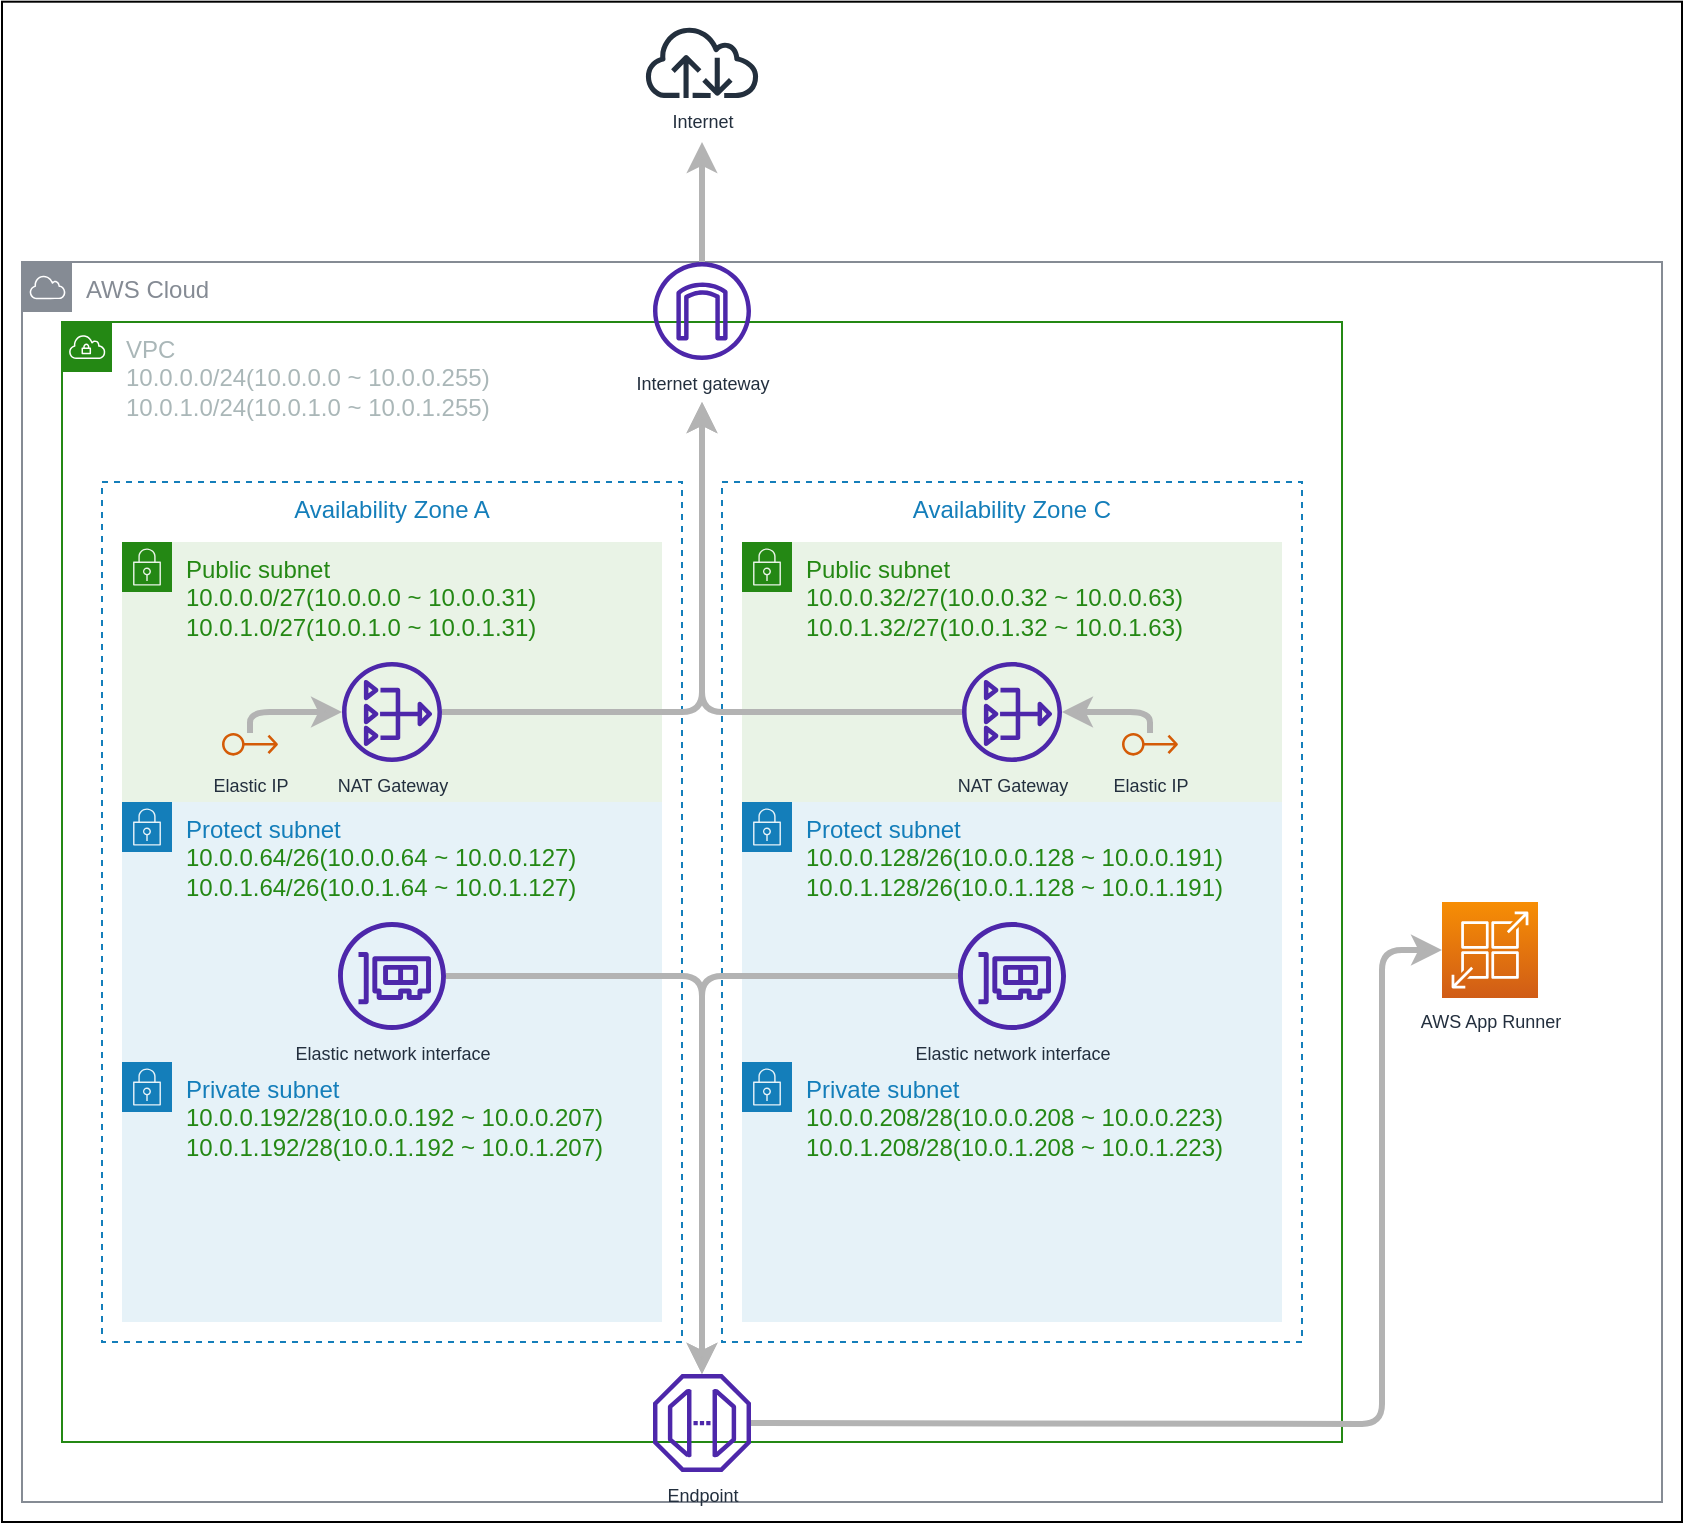 <mxfile>
    <diagram id="u0bUvYZGX3SuIakVyn6Y" name="network-resource">
        <mxGraphModel dx="1527" dy="1951" grid="1" gridSize="10" guides="1" tooltips="1" connect="1" arrows="1" fold="1" page="1" pageScale="1" pageWidth="827" pageHeight="1169" math="0" shadow="0">
            <root>
                <mxCell id="0"/>
                <mxCell id="1" parent="0"/>
                <mxCell id="37" value="" style="rounded=0;whiteSpace=wrap;html=1;fontSize=9;fillColor=#FFFFFF;" parent="1" vertex="1">
                    <mxGeometry x="-10" y="-130.15" width="840" height="760.15" as="geometry"/>
                </mxCell>
                <mxCell id="10" value="AWS Cloud" style="sketch=0;outlineConnect=0;gradientColor=none;html=1;whiteSpace=wrap;fontSize=12;fontStyle=0;shape=mxgraph.aws4.group;grIcon=mxgraph.aws4.group_aws_cloud;strokeColor=#858B94;fillColor=none;verticalAlign=top;align=left;spacingLeft=30;fontColor=#858B94;dashed=0;" parent="1" vertex="1">
                    <mxGeometry width="820" height="620" as="geometry"/>
                </mxCell>
                <mxCell id="19" value="VPC&lt;br&gt;&lt;div&gt;10.0.0.0/24(10.0.0.0 ~ 10.0.0.255)&lt;/div&gt;&lt;div&gt;10.0.1.0/24(10.0.1.0 ~ 10.0.1.255)&lt;br&gt;&lt;/div&gt;&lt;div&gt;&lt;/div&gt;" style="points=[[0,0],[0.25,0],[0.5,0],[0.75,0],[1,0],[1,0.25],[1,0.5],[1,0.75],[1,1],[0.75,1],[0.5,1],[0.25,1],[0,1],[0,0.75],[0,0.5],[0,0.25]];outlineConnect=0;gradientColor=none;html=1;whiteSpace=wrap;fontSize=12;fontStyle=0;container=1;pointerEvents=0;collapsible=0;recursiveResize=0;shape=mxgraph.aws4.group;grIcon=mxgraph.aws4.group_vpc;strokeColor=#248814;fillColor=none;verticalAlign=top;align=left;spacingLeft=30;fontColor=#AAB7B8;dashed=0;" parent="1" vertex="1">
                    <mxGeometry x="20" y="30" width="640" height="560" as="geometry"/>
                </mxCell>
                <mxCell id="24" value="Availability Zone C" style="fillColor=none;strokeColor=#147EBA;dashed=1;verticalAlign=top;fontStyle=0;fontColor=#147EBA;" parent="19" vertex="1">
                    <mxGeometry x="330" y="80" width="290" height="430" as="geometry"/>
                </mxCell>
                <mxCell id="20" value="Protect subnet&lt;br&gt;&lt;span style=&quot;color: rgb(36 , 136 , 20)&quot;&gt;10.0.0.128/26&lt;/span&gt;&lt;font color=&quot;#248814&quot;&gt;(10.0.0.128 ~ 10.0.0.191)&lt;/font&gt;&lt;br style=&quot;color: rgb(36 , 136 , 20)&quot;&gt;&lt;span style=&quot;color: rgb(36 , 136 , 20)&quot;&gt;10.0.1.128/26&lt;/span&gt;&lt;font color=&quot;#248814&quot;&gt;(10.0.1.128 ~ 10.0.1.191)&lt;/font&gt;" style="points=[[0,0],[0.25,0],[0.5,0],[0.75,0],[1,0],[1,0.25],[1,0.5],[1,0.75],[1,1],[0.75,1],[0.5,1],[0.25,1],[0,1],[0,0.75],[0,0.5],[0,0.25]];outlineConnect=0;gradientColor=none;html=1;whiteSpace=wrap;fontSize=12;fontStyle=0;container=1;pointerEvents=0;collapsible=0;recursiveResize=0;shape=mxgraph.aws4.group;grIcon=mxgraph.aws4.group_security_group;grStroke=0;strokeColor=#147EBA;fillColor=#E6F2F8;verticalAlign=top;align=left;spacingLeft=30;fontColor=#147EBA;dashed=0;" parent="19" vertex="1">
                    <mxGeometry x="340" y="240" width="270" height="130" as="geometry"/>
                </mxCell>
                <mxCell id="21" value="Private subnet&lt;br&gt;&lt;span style=&quot;color: rgb(36 , 136 , 20)&quot;&gt;10.0.0.208/28&lt;/span&gt;&lt;font color=&quot;#248814&quot;&gt;(10.0.0.208 ~ 10.0.0.223)&lt;/font&gt;&lt;br style=&quot;color: rgb(36 , 136 , 20)&quot;&gt;&lt;span style=&quot;color: rgb(36 , 136 , 20)&quot;&gt;10.0.1.208/28&lt;/span&gt;&lt;font color=&quot;#248814&quot;&gt;(10.0.1.208 ~ 10.0.1.223)&lt;/font&gt;" style="points=[[0,0],[0.25,0],[0.5,0],[0.75,0],[1,0],[1,0.25],[1,0.5],[1,0.75],[1,1],[0.75,1],[0.5,1],[0.25,1],[0,1],[0,0.75],[0,0.5],[0,0.25]];outlineConnect=0;gradientColor=none;html=1;whiteSpace=wrap;fontSize=12;fontStyle=0;container=1;pointerEvents=0;collapsible=0;recursiveResize=0;shape=mxgraph.aws4.group;grIcon=mxgraph.aws4.group_security_group;grStroke=0;strokeColor=#147EBA;fillColor=#E6F2F8;verticalAlign=top;align=left;spacingLeft=30;fontColor=#147EBA;dashed=0;" parent="19" vertex="1">
                    <mxGeometry x="340" y="370" width="270" height="130" as="geometry"/>
                </mxCell>
                <mxCell id="22" value="Public subnet&lt;br&gt;10.0.0.32/27(10.0.0.32 ~ 10.0.0.63)&lt;br&gt;10.0.1.32/27(10.0.1.32 ~ 10.0.1.63)" style="points=[[0,0],[0.25,0],[0.5,0],[0.75,0],[1,0],[1,0.25],[1,0.5],[1,0.75],[1,1],[0.75,1],[0.5,1],[0.25,1],[0,1],[0,0.75],[0,0.5],[0,0.25]];outlineConnect=0;gradientColor=none;html=1;whiteSpace=wrap;fontSize=12;fontStyle=0;container=1;pointerEvents=0;collapsible=0;recursiveResize=0;shape=mxgraph.aws4.group;grIcon=mxgraph.aws4.group_security_group;grStroke=0;strokeColor=#248814;fillColor=#E9F3E6;verticalAlign=top;align=left;spacingLeft=30;fontColor=#248814;dashed=0;" parent="19" vertex="1">
                    <mxGeometry x="340" y="110" width="270" height="130" as="geometry"/>
                </mxCell>
                <mxCell id="26" value="NAT Gateway" style="sketch=0;outlineConnect=0;fontColor=#232F3E;gradientColor=none;fillColor=#4D27AA;strokeColor=none;dashed=0;verticalLabelPosition=bottom;verticalAlign=top;align=center;html=1;fontSize=9;fontStyle=0;aspect=fixed;pointerEvents=1;shape=mxgraph.aws4.nat_gateway;" parent="22" vertex="1">
                    <mxGeometry x="110" y="60" width="50" height="50" as="geometry"/>
                </mxCell>
                <mxCell id="45" style="edgeStyle=none;html=1;fontSize=9;strokeColor=#B3B3B3;strokeWidth=3;" parent="22" source="44" target="26" edge="1">
                    <mxGeometry relative="1" as="geometry">
                        <Array as="points">
                            <mxPoint x="204" y="85"/>
                        </Array>
                    </mxGeometry>
                </mxCell>
                <mxCell id="44" value="&lt;font style=&quot;font-size: 9px&quot;&gt;Elastic IP&lt;/font&gt;" style="sketch=0;outlineConnect=0;fontColor=#232F3E;gradientColor=none;fillColor=#D45B07;strokeColor=none;dashed=0;verticalLabelPosition=bottom;verticalAlign=top;align=center;html=1;fontSize=12;fontStyle=0;aspect=fixed;pointerEvents=1;shape=mxgraph.aws4.elastic_ip_address;" parent="22" vertex="1">
                    <mxGeometry x="190" y="95.33" width="28" height="11.67" as="geometry"/>
                </mxCell>
                <mxCell id="23" value="Availability Zone A" style="fillColor=none;strokeColor=#147EBA;dashed=1;verticalAlign=top;fontStyle=0;fontColor=#147EBA;" parent="19" vertex="1">
                    <mxGeometry x="20" y="80" width="290" height="430" as="geometry"/>
                </mxCell>
                <mxCell id="16" value="Public subnet&lt;br&gt;10.0.0.0/27(10.0.0.0 ~ 10.0.0.31)&lt;br&gt;10.0.1.0/27(10.0.1.0 ~ 10.0.1.31)" style="points=[[0,0],[0.25,0],[0.5,0],[0.75,0],[1,0],[1,0.25],[1,0.5],[1,0.75],[1,1],[0.75,1],[0.5,1],[0.25,1],[0,1],[0,0.75],[0,0.5],[0,0.25]];outlineConnect=0;gradientColor=none;html=1;whiteSpace=wrap;fontSize=12;fontStyle=0;container=1;pointerEvents=0;collapsible=0;recursiveResize=0;shape=mxgraph.aws4.group;grIcon=mxgraph.aws4.group_security_group;grStroke=0;strokeColor=#248814;fillColor=#E9F3E6;verticalAlign=top;align=left;spacingLeft=30;fontColor=#248814;dashed=0;" parent="19" vertex="1">
                    <mxGeometry x="30" y="110" width="270" height="130" as="geometry"/>
                </mxCell>
                <mxCell id="43" value="&lt;font style=&quot;font-size: 9px&quot;&gt;Elastic IP&lt;/font&gt;" style="sketch=0;outlineConnect=0;fontColor=#232F3E;gradientColor=none;fillColor=#D45B07;strokeColor=none;dashed=0;verticalLabelPosition=bottom;verticalAlign=top;align=center;html=1;fontSize=12;fontStyle=0;aspect=fixed;pointerEvents=1;shape=mxgraph.aws4.elastic_ip_address;" parent="16" vertex="1">
                    <mxGeometry x="50" y="95.33" width="28" height="11.67" as="geometry"/>
                </mxCell>
                <mxCell id="18" value="Protect subnet&lt;br&gt;&lt;span style=&quot;color: rgb(36 , 136 , 20)&quot;&gt;10.0.0.64/26&lt;/span&gt;&lt;font color=&quot;#248814&quot;&gt;(10.0.0.64 ~ 10.0.0.127)&lt;/font&gt;&lt;br style=&quot;color: rgb(36 , 136 , 20)&quot;&gt;&lt;span style=&quot;color: rgb(36 , 136 , 20)&quot;&gt;10.0.1.64/26&lt;/span&gt;&lt;font color=&quot;#248814&quot;&gt;(10.0.1.64 ~ 10.0.1.127)&lt;/font&gt;" style="points=[[0,0],[0.25,0],[0.5,0],[0.75,0],[1,0],[1,0.25],[1,0.5],[1,0.75],[1,1],[0.75,1],[0.5,1],[0.25,1],[0,1],[0,0.75],[0,0.5],[0,0.25]];outlineConnect=0;gradientColor=none;html=1;whiteSpace=wrap;fontSize=12;fontStyle=0;container=1;pointerEvents=0;collapsible=0;recursiveResize=0;shape=mxgraph.aws4.group;grIcon=mxgraph.aws4.group_security_group;grStroke=0;strokeColor=#147EBA;fillColor=#E6F2F8;verticalAlign=top;align=left;spacingLeft=30;fontColor=#147EBA;dashed=0;" parent="19" vertex="1">
                    <mxGeometry x="30" y="240" width="270" height="130" as="geometry"/>
                </mxCell>
                <mxCell id="17" value="Private subnet&lt;br&gt;&lt;span style=&quot;color: rgb(36 , 136 , 20)&quot;&gt;10.0.0.192/28&lt;/span&gt;&lt;font color=&quot;#248814&quot;&gt;(10.0.0.192 ~ 10.0.0.207)&lt;/font&gt;&lt;br style=&quot;color: rgb(36 , 136 , 20)&quot;&gt;&lt;span style=&quot;color: rgb(36 , 136 , 20)&quot;&gt;10.0.1.192/28&lt;/span&gt;&lt;font color=&quot;#248814&quot;&gt;(10.0.1.192 ~ 10.0.1.207)&lt;/font&gt;" style="points=[[0,0],[0.25,0],[0.5,0],[0.75,0],[1,0],[1,0.25],[1,0.5],[1,0.75],[1,1],[0.75,1],[0.5,1],[0.25,1],[0,1],[0,0.75],[0,0.5],[0,0.25]];outlineConnect=0;gradientColor=none;html=1;whiteSpace=wrap;fontSize=12;fontStyle=0;container=1;pointerEvents=0;collapsible=0;recursiveResize=0;shape=mxgraph.aws4.group;grIcon=mxgraph.aws4.group_security_group;grStroke=0;strokeColor=#147EBA;fillColor=#E6F2F8;verticalAlign=top;align=left;spacingLeft=30;fontColor=#147EBA;dashed=0;" parent="19" vertex="1">
                    <mxGeometry x="30" y="370" width="270" height="130" as="geometry"/>
                </mxCell>
                <mxCell id="32" style="edgeStyle=none;html=1;fontSize=9;strokeColor=#B3B3B3;strokeWidth=3;" parent="19" source="25" edge="1">
                    <mxGeometry relative="1" as="geometry">
                        <mxPoint x="320" y="40" as="targetPoint"/>
                        <Array as="points">
                            <mxPoint x="320" y="195"/>
                        </Array>
                    </mxGeometry>
                </mxCell>
                <mxCell id="25" value="NAT Gateway" style="sketch=0;outlineConnect=0;fontColor=#232F3E;gradientColor=none;fillColor=#4D27AA;strokeColor=none;dashed=0;verticalLabelPosition=bottom;verticalAlign=top;align=center;html=1;fontSize=9;fontStyle=0;aspect=fixed;pointerEvents=1;shape=mxgraph.aws4.nat_gateway;" parent="19" vertex="1">
                    <mxGeometry x="140" y="170" width="50" height="50" as="geometry"/>
                </mxCell>
                <mxCell id="29" value="Internet gateway" style="sketch=0;outlineConnect=0;fontColor=#232F3E;gradientColor=none;fillColor=#4D27AA;strokeColor=none;dashed=0;verticalLabelPosition=bottom;verticalAlign=top;align=center;html=1;fontSize=9;fontStyle=0;aspect=fixed;pointerEvents=1;shape=mxgraph.aws4.internet_gateway;" parent="19" vertex="1">
                    <mxGeometry x="295.5" y="-30" width="49" height="49" as="geometry"/>
                </mxCell>
                <mxCell id="33" style="edgeStyle=none;html=1;fontSize=9;strokeColor=#B3B3B3;strokeWidth=3;" parent="19" source="26" edge="1">
                    <mxGeometry relative="1" as="geometry">
                        <mxPoint x="320" y="40" as="targetPoint"/>
                        <Array as="points">
                            <mxPoint x="320" y="195"/>
                        </Array>
                    </mxGeometry>
                </mxCell>
                <mxCell id="41" style="edgeStyle=none;html=1;fontSize=9;strokeColor=#B3B3B3;strokeWidth=3;" parent="19" source="34" target="39" edge="1">
                    <mxGeometry relative="1" as="geometry">
                        <Array as="points">
                            <mxPoint x="320" y="327"/>
                        </Array>
                    </mxGeometry>
                </mxCell>
                <mxCell id="34" value="Elastic network interface" style="sketch=0;outlineConnect=0;fontColor=#232F3E;gradientColor=none;fillColor=#4D27AA;strokeColor=none;dashed=0;verticalLabelPosition=bottom;verticalAlign=top;align=center;html=1;fontSize=9;fontStyle=0;aspect=fixed;pointerEvents=1;shape=mxgraph.aws4.elastic_network_interface;" parent="19" vertex="1">
                    <mxGeometry x="138" y="300" width="54" height="54" as="geometry"/>
                </mxCell>
                <mxCell id="40" style="edgeStyle=none;html=1;fontSize=9;strokeColor=#B3B3B3;strokeWidth=3;" parent="19" source="35" target="39" edge="1">
                    <mxGeometry relative="1" as="geometry">
                        <Array as="points">
                            <mxPoint x="320" y="327"/>
                        </Array>
                    </mxGeometry>
                </mxCell>
                <mxCell id="35" value="Elastic network interface" style="sketch=0;outlineConnect=0;fontColor=#232F3E;gradientColor=none;fillColor=#4D27AA;strokeColor=none;dashed=0;verticalLabelPosition=bottom;verticalAlign=top;align=center;html=1;fontSize=9;fontStyle=0;aspect=fixed;pointerEvents=1;shape=mxgraph.aws4.elastic_network_interface;" parent="19" vertex="1">
                    <mxGeometry x="448" y="300" width="54" height="54" as="geometry"/>
                </mxCell>
                <mxCell id="39" value="Endpoint" style="sketch=0;outlineConnect=0;fontColor=#232F3E;gradientColor=none;fillColor=#4D27AA;strokeColor=none;dashed=0;verticalLabelPosition=bottom;verticalAlign=top;align=center;html=1;fontSize=9;fontStyle=0;aspect=fixed;pointerEvents=1;shape=mxgraph.aws4.endpoint;" parent="19" vertex="1">
                    <mxGeometry x="295.5" y="526" width="49" height="49" as="geometry"/>
                </mxCell>
                <mxCell id="46" style="edgeStyle=none;html=1;fontSize=9;strokeColor=#B3B3B3;strokeWidth=3;" parent="19" source="43" target="25" edge="1">
                    <mxGeometry relative="1" as="geometry">
                        <Array as="points">
                            <mxPoint x="94" y="195"/>
                        </Array>
                    </mxGeometry>
                </mxCell>
                <mxCell id="30" value="Internet" style="sketch=0;outlineConnect=0;fontColor=#232F3E;gradientColor=none;fillColor=#232F3D;strokeColor=none;dashed=0;verticalLabelPosition=bottom;verticalAlign=top;align=center;html=1;fontSize=9;fontStyle=0;aspect=fixed;pointerEvents=1;shape=mxgraph.aws4.internet;" parent="1" vertex="1">
                    <mxGeometry x="310.5" y="-118.31" width="59" height="36.31" as="geometry"/>
                </mxCell>
                <mxCell id="31" style="edgeStyle=none;html=1;fontSize=9;strokeColor=#B3B3B3;strokeWidth=3;" parent="1" source="29" edge="1">
                    <mxGeometry relative="1" as="geometry">
                        <mxPoint x="340" y="-60" as="targetPoint"/>
                    </mxGeometry>
                </mxCell>
                <mxCell id="36" value="AWS App Runner" style="sketch=0;points=[[0,0,0],[0.25,0,0],[0.5,0,0],[0.75,0,0],[1,0,0],[0,1,0],[0.25,1,0],[0.5,1,0],[0.75,1,0],[1,1,0],[0,0.25,0],[0,0.5,0],[0,0.75,0],[1,0.25,0],[1,0.5,0],[1,0.75,0]];outlineConnect=0;fontColor=#232F3E;gradientColor=#F78E04;gradientDirection=north;fillColor=#D05C17;strokeColor=#ffffff;dashed=0;verticalLabelPosition=bottom;verticalAlign=top;align=center;html=1;fontSize=9;fontStyle=0;aspect=fixed;shape=mxgraph.aws4.resourceIcon;resIcon=mxgraph.aws4.app_runner;" parent="1" vertex="1">
                    <mxGeometry x="710" y="320" width="48" height="48" as="geometry"/>
                </mxCell>
                <mxCell id="42" style="edgeStyle=none;html=1;fontSize=9;strokeColor=#B3B3B3;strokeWidth=3;" parent="1" source="39" target="36" edge="1">
                    <mxGeometry relative="1" as="geometry">
                        <Array as="points">
                            <mxPoint x="680" y="581"/>
                            <mxPoint x="680" y="344"/>
                        </Array>
                    </mxGeometry>
                </mxCell>
            </root>
        </mxGraphModel>
    </diagram>
    <diagram name="network-rooting" id="vLY8UD9ZpazvPc24hOdY">
        <mxGraphModel dx="1717" dy="1951" grid="1" gridSize="10" guides="1" tooltips="1" connect="1" arrows="1" fold="1" page="1" pageScale="1" pageWidth="827" pageHeight="1169" math="0" shadow="0">
            <root>
                <mxCell id="iPUOzX-dXio1aAxtf6S9-0"/>
                <mxCell id="iPUOzX-dXio1aAxtf6S9-1" parent="iPUOzX-dXio1aAxtf6S9-0"/>
                <mxCell id="iPUOzX-dXio1aAxtf6S9-2" value="" style="rounded=0;whiteSpace=wrap;html=1;fontSize=9;fillColor=#FFFFFF;" parent="iPUOzX-dXio1aAxtf6S9-1" vertex="1">
                    <mxGeometry x="-10" y="-130.15" width="700" height="760.15" as="geometry"/>
                </mxCell>
                <mxCell id="iPUOzX-dXio1aAxtf6S9-3" value="AWS Cloud" style="sketch=0;outlineConnect=0;gradientColor=none;html=1;whiteSpace=wrap;fontSize=12;fontStyle=0;shape=mxgraph.aws4.group;grIcon=mxgraph.aws4.group_aws_cloud;strokeColor=#858B94;fillColor=none;verticalAlign=top;align=left;spacingLeft=30;fontColor=#858B94;dashed=0;" parent="iPUOzX-dXio1aAxtf6S9-1" vertex="1">
                    <mxGeometry width="680" height="620" as="geometry"/>
                </mxCell>
                <mxCell id="iPUOzX-dXio1aAxtf6S9-4" value="VPC&lt;br&gt;&lt;div&gt;10.0.0.0/24(10.0.0.0 ~ 10.0.0.255)&lt;/div&gt;&lt;div&gt;10.0.1.0/24(10.0.1.0 ~ 10.0.1.255)&lt;br&gt;&lt;/div&gt;&lt;div&gt;&lt;/div&gt;" style="points=[[0,0],[0.25,0],[0.5,0],[0.75,0],[1,0],[1,0.25],[1,0.5],[1,0.75],[1,1],[0.75,1],[0.5,1],[0.25,1],[0,1],[0,0.75],[0,0.5],[0,0.25]];outlineConnect=0;gradientColor=none;html=1;whiteSpace=wrap;fontSize=12;fontStyle=0;container=1;pointerEvents=0;collapsible=0;recursiveResize=0;shape=mxgraph.aws4.group;grIcon=mxgraph.aws4.group_vpc;strokeColor=#248814;fillColor=none;verticalAlign=top;align=left;spacingLeft=30;fontColor=#AAB7B8;dashed=0;" parent="iPUOzX-dXio1aAxtf6S9-1" vertex="1">
                    <mxGeometry x="20" y="30" width="640" height="560" as="geometry"/>
                </mxCell>
                <mxCell id="iPUOzX-dXio1aAxtf6S9-5" value="Availability Zone C" style="fillColor=none;strokeColor=#147EBA;dashed=1;verticalAlign=top;fontStyle=0;fontColor=#147EBA;" parent="iPUOzX-dXio1aAxtf6S9-4" vertex="1">
                    <mxGeometry x="330" y="80" width="290" height="430" as="geometry"/>
                </mxCell>
                <mxCell id="iPUOzX-dXio1aAxtf6S9-6" value="Protect subnet&lt;br&gt;&lt;span style=&quot;color: rgb(36 , 136 , 20)&quot;&gt;10.0.0.128/26&lt;/span&gt;&lt;font color=&quot;#248814&quot;&gt;(10.0.0.128 ~ 10.0.0.191)&lt;/font&gt;&lt;br style=&quot;color: rgb(36 , 136 , 20)&quot;&gt;&lt;span style=&quot;color: rgb(36 , 136 , 20)&quot;&gt;10.0.1.128/26&lt;/span&gt;&lt;font color=&quot;#248814&quot;&gt;(10.0.1.128 ~ 10.0.1.191)&lt;/font&gt;" style="points=[[0,0],[0.25,0],[0.5,0],[0.75,0],[1,0],[1,0.25],[1,0.5],[1,0.75],[1,1],[0.75,1],[0.5,1],[0.25,1],[0,1],[0,0.75],[0,0.5],[0,0.25]];outlineConnect=0;gradientColor=none;html=1;whiteSpace=wrap;fontSize=12;fontStyle=0;container=1;pointerEvents=0;collapsible=0;recursiveResize=0;shape=mxgraph.aws4.group;grIcon=mxgraph.aws4.group_security_group;grStroke=0;strokeColor=#147EBA;fillColor=#E6F2F8;verticalAlign=top;align=left;spacingLeft=30;fontColor=#147EBA;dashed=0;" parent="iPUOzX-dXio1aAxtf6S9-4" vertex="1">
                    <mxGeometry x="340" y="240" width="270" height="130" as="geometry"/>
                </mxCell>
                <mxCell id="-m4b92kqmhPgltP_dbtj-5" value="&lt;font color=&quot;#232f3e&quot;&gt;0.0.0.0/0&lt;/font&gt;" style="text;html=1;strokeColor=none;fillColor=none;align=center;verticalAlign=middle;whiteSpace=wrap;rounded=0;fontSize=9;" parent="iPUOzX-dXio1aAxtf6S9-6" vertex="1">
                    <mxGeometry x="100" y="80" width="60" height="20" as="geometry"/>
                </mxCell>
                <mxCell id="iPUOzX-dXio1aAxtf6S9-7" value="Private subnet&lt;br&gt;&lt;span style=&quot;color: rgb(36 , 136 , 20)&quot;&gt;10.0.0.208/28&lt;/span&gt;&lt;font color=&quot;#248814&quot;&gt;(10.0.0.208 ~ 10.0.0.223)&lt;/font&gt;&lt;br style=&quot;color: rgb(36 , 136 , 20)&quot;&gt;&lt;span style=&quot;color: rgb(36 , 136 , 20)&quot;&gt;10.0.1.208/28&lt;/span&gt;&lt;font color=&quot;#248814&quot;&gt;(10.0.1.208 ~ 10.0.1.223)&lt;/font&gt;" style="points=[[0,0],[0.25,0],[0.5,0],[0.75,0],[1,0],[1,0.25],[1,0.5],[1,0.75],[1,1],[0.75,1],[0.5,1],[0.25,1],[0,1],[0,0.75],[0,0.5],[0,0.25]];outlineConnect=0;gradientColor=none;html=1;whiteSpace=wrap;fontSize=12;fontStyle=0;container=1;pointerEvents=0;collapsible=0;recursiveResize=0;shape=mxgraph.aws4.group;grIcon=mxgraph.aws4.group_security_group;grStroke=0;strokeColor=#147EBA;fillColor=#E6F2F8;verticalAlign=top;align=left;spacingLeft=30;fontColor=#147EBA;dashed=0;" parent="iPUOzX-dXio1aAxtf6S9-4" vertex="1">
                    <mxGeometry x="340" y="370" width="270" height="130" as="geometry"/>
                </mxCell>
                <mxCell id="iPUOzX-dXio1aAxtf6S9-8" value="Public subnet&lt;br&gt;10.0.0.32/27(10.0.0.32 ~ 10.0.0.63)&lt;br&gt;10.0.1.32/27(10.0.1.32 ~ 10.0.1.63)" style="points=[[0,0],[0.25,0],[0.5,0],[0.75,0],[1,0],[1,0.25],[1,0.5],[1,0.75],[1,1],[0.75,1],[0.5,1],[0.25,1],[0,1],[0,0.75],[0,0.5],[0,0.25]];outlineConnect=0;gradientColor=none;html=1;whiteSpace=wrap;fontSize=12;fontStyle=0;container=1;pointerEvents=0;collapsible=0;recursiveResize=0;shape=mxgraph.aws4.group;grIcon=mxgraph.aws4.group_security_group;grStroke=0;strokeColor=#248814;fillColor=#E9F3E6;verticalAlign=top;align=left;spacingLeft=30;fontColor=#248814;dashed=0;" parent="iPUOzX-dXio1aAxtf6S9-4" vertex="1">
                    <mxGeometry x="340" y="110" width="270" height="130" as="geometry"/>
                </mxCell>
                <mxCell id="iPUOzX-dXio1aAxtf6S9-34" value="&lt;font color=&quot;#232f3e&quot;&gt;0.0.0.0/0&lt;/font&gt;" style="text;html=1;strokeColor=none;fillColor=none;align=center;verticalAlign=middle;whiteSpace=wrap;rounded=0;fontSize=9;" parent="iPUOzX-dXio1aAxtf6S9-8" vertex="1">
                    <mxGeometry x="100" y="52" width="60" height="20" as="geometry"/>
                </mxCell>
                <mxCell id="-m4b92kqmhPgltP_dbtj-1" value="NAT Gateway" style="sketch=0;outlineConnect=0;fontColor=#232F3E;gradientColor=none;fillColor=#4D27AA;strokeColor=none;dashed=0;verticalLabelPosition=bottom;verticalAlign=top;align=center;html=1;fontSize=9;fontStyle=0;aspect=fixed;pointerEvents=1;shape=mxgraph.aws4.nat_gateway;" parent="iPUOzX-dXio1aAxtf6S9-8" vertex="1">
                    <mxGeometry x="115" y="80" width="30" height="30" as="geometry"/>
                </mxCell>
                <mxCell id="iPUOzX-dXio1aAxtf6S9-12" value="Availability Zone A" style="fillColor=none;strokeColor=#147EBA;dashed=1;verticalAlign=top;fontStyle=0;fontColor=#147EBA;" parent="iPUOzX-dXio1aAxtf6S9-4" vertex="1">
                    <mxGeometry x="20" y="80" width="290" height="430" as="geometry"/>
                </mxCell>
                <mxCell id="iPUOzX-dXio1aAxtf6S9-13" value="Public subnet&lt;br&gt;10.0.0.0/27(10.0.0.0 ~ 10.0.0.31)&lt;br&gt;10.0.1.0/27(10.0.1.0 ~ 10.0.1.31)" style="points=[[0,0],[0.25,0],[0.5,0],[0.75,0],[1,0],[1,0.25],[1,0.5],[1,0.75],[1,1],[0.75,1],[0.5,1],[0.25,1],[0,1],[0,0.75],[0,0.5],[0,0.25]];outlineConnect=0;gradientColor=none;html=1;whiteSpace=wrap;fontSize=12;fontStyle=0;container=1;pointerEvents=0;collapsible=0;recursiveResize=0;shape=mxgraph.aws4.group;grIcon=mxgraph.aws4.group_security_group;grStroke=0;strokeColor=#248814;fillColor=#E9F3E6;verticalAlign=top;align=left;spacingLeft=30;fontColor=#248814;dashed=0;" parent="iPUOzX-dXio1aAxtf6S9-4" vertex="1">
                    <mxGeometry x="30" y="110" width="270" height="130" as="geometry"/>
                </mxCell>
                <mxCell id="-m4b92kqmhPgltP_dbtj-0" value="NAT Gateway" style="sketch=0;outlineConnect=0;fontColor=#232F3E;gradientColor=none;fillColor=#4D27AA;strokeColor=none;dashed=0;verticalLabelPosition=bottom;verticalAlign=top;align=center;html=1;fontSize=9;fontStyle=0;aspect=fixed;pointerEvents=1;shape=mxgraph.aws4.nat_gateway;" parent="iPUOzX-dXio1aAxtf6S9-13" vertex="1">
                    <mxGeometry x="115" y="80" width="30" height="30" as="geometry"/>
                </mxCell>
                <mxCell id="iPUOzX-dXio1aAxtf6S9-15" value="Protect subnet&lt;br&gt;&lt;span style=&quot;color: rgb(36 , 136 , 20)&quot;&gt;10.0.0.64/26&lt;/span&gt;&lt;font color=&quot;#248814&quot;&gt;(10.0.0.64 ~ 10.0.0.127)&lt;/font&gt;&lt;br style=&quot;color: rgb(36 , 136 , 20)&quot;&gt;&lt;span style=&quot;color: rgb(36 , 136 , 20)&quot;&gt;10.0.1.64/26&lt;/span&gt;&lt;font color=&quot;#248814&quot;&gt;(10.0.1.64 ~ 10.0.1.127)&lt;/font&gt;" style="points=[[0,0],[0.25,0],[0.5,0],[0.75,0],[1,0],[1,0.25],[1,0.5],[1,0.75],[1,1],[0.75,1],[0.5,1],[0.25,1],[0,1],[0,0.75],[0,0.5],[0,0.25]];outlineConnect=0;gradientColor=none;html=1;whiteSpace=wrap;fontSize=12;fontStyle=0;container=1;pointerEvents=0;collapsible=0;recursiveResize=0;shape=mxgraph.aws4.group;grIcon=mxgraph.aws4.group_security_group;grStroke=0;strokeColor=#147EBA;fillColor=#E6F2F8;verticalAlign=top;align=left;spacingLeft=30;fontColor=#147EBA;dashed=0;" parent="iPUOzX-dXio1aAxtf6S9-4" vertex="1">
                    <mxGeometry x="30" y="240" width="270" height="130" as="geometry"/>
                </mxCell>
                <mxCell id="-m4b92kqmhPgltP_dbtj-4" value="&lt;font color=&quot;#232f3e&quot;&gt;0.0.0.0/0&lt;/font&gt;" style="text;html=1;strokeColor=none;fillColor=none;align=center;verticalAlign=middle;whiteSpace=wrap;rounded=0;fontSize=9;" parent="iPUOzX-dXio1aAxtf6S9-15" vertex="1">
                    <mxGeometry x="100" y="80" width="60" height="20" as="geometry"/>
                </mxCell>
                <mxCell id="iPUOzX-dXio1aAxtf6S9-16" value="Private subnet&lt;br&gt;&lt;span style=&quot;color: rgb(36 , 136 , 20)&quot;&gt;10.0.0.192/28&lt;/span&gt;&lt;font color=&quot;#248814&quot;&gt;(10.0.0.192 ~ 10.0.0.207)&lt;/font&gt;&lt;br style=&quot;color: rgb(36 , 136 , 20)&quot;&gt;&lt;span style=&quot;color: rgb(36 , 136 , 20)&quot;&gt;10.0.1.192/28&lt;/span&gt;&lt;font color=&quot;#248814&quot;&gt;(10.0.1.192 ~ 10.0.1.207)&lt;/font&gt;" style="points=[[0,0],[0.25,0],[0.5,0],[0.75,0],[1,0],[1,0.25],[1,0.5],[1,0.75],[1,1],[0.75,1],[0.5,1],[0.25,1],[0,1],[0,0.75],[0,0.5],[0,0.25]];outlineConnect=0;gradientColor=none;html=1;whiteSpace=wrap;fontSize=12;fontStyle=0;container=1;pointerEvents=0;collapsible=0;recursiveResize=0;shape=mxgraph.aws4.group;grIcon=mxgraph.aws4.group_security_group;grStroke=0;strokeColor=#147EBA;fillColor=#E6F2F8;verticalAlign=top;align=left;spacingLeft=30;fontColor=#147EBA;dashed=0;" parent="iPUOzX-dXio1aAxtf6S9-4" vertex="1">
                    <mxGeometry x="30" y="370" width="270" height="130" as="geometry"/>
                </mxCell>
                <mxCell id="iPUOzX-dXio1aAxtf6S9-17" style="edgeStyle=none;html=1;fontSize=9;strokeColor=#B3B3B3;strokeWidth=3;" parent="iPUOzX-dXio1aAxtf6S9-4" source="iPUOzX-dXio1aAxtf6S9-32" edge="1">
                    <mxGeometry relative="1" as="geometry">
                        <mxPoint x="190" y="195" as="sourcePoint"/>
                        <mxPoint x="320" y="40" as="targetPoint"/>
                        <Array as="points">
                            <mxPoint x="320" y="172"/>
                        </Array>
                    </mxGeometry>
                </mxCell>
                <mxCell id="iPUOzX-dXio1aAxtf6S9-19" value="Internet gateway" style="sketch=0;outlineConnect=0;fontColor=#232F3E;gradientColor=none;fillColor=#4D27AA;strokeColor=none;dashed=0;verticalLabelPosition=bottom;verticalAlign=top;align=center;html=1;fontSize=9;fontStyle=0;aspect=fixed;pointerEvents=1;shape=mxgraph.aws4.internet_gateway;" parent="iPUOzX-dXio1aAxtf6S9-4" vertex="1">
                    <mxGeometry x="295.5" y="-30" width="49" height="49" as="geometry"/>
                </mxCell>
                <mxCell id="iPUOzX-dXio1aAxtf6S9-20" style="edgeStyle=none;html=1;fontSize=9;strokeColor=#B3B3B3;strokeWidth=3;exitX=0;exitY=0.5;exitDx=0;exitDy=0;" parent="iPUOzX-dXio1aAxtf6S9-4" source="iPUOzX-dXio1aAxtf6S9-34" edge="1">
                    <mxGeometry relative="1" as="geometry">
                        <mxPoint x="440" y="195" as="sourcePoint"/>
                        <mxPoint x="320" y="40" as="targetPoint"/>
                        <Array as="points">
                            <mxPoint x="320" y="172"/>
                        </Array>
                    </mxGeometry>
                </mxCell>
                <mxCell id="iPUOzX-dXio1aAxtf6S9-32" value="&lt;font color=&quot;#232f3e&quot;&gt;0.0.0.0/0&lt;/font&gt;" style="text;html=1;strokeColor=none;fillColor=none;align=center;verticalAlign=middle;whiteSpace=wrap;rounded=0;fontSize=9;" parent="iPUOzX-dXio1aAxtf6S9-4" vertex="1">
                    <mxGeometry x="130" y="162" width="60" height="20" as="geometry"/>
                </mxCell>
                <mxCell id="-m4b92kqmhPgltP_dbtj-2" style="edgeStyle=none;html=1;fontSize=9;strokeColor=#B3B3B3;strokeWidth=3;" parent="iPUOzX-dXio1aAxtf6S9-4" source="-m4b92kqmhPgltP_dbtj-4" target="-m4b92kqmhPgltP_dbtj-0" edge="1">
                    <mxGeometry relative="1" as="geometry">
                        <mxPoint x="170" y="334" as="sourcePoint"/>
                        <mxPoint x="320" y="209" as="targetPoint"/>
                        <Array as="points">
                            <mxPoint x="310" y="330"/>
                            <mxPoint x="310" y="205"/>
                        </Array>
                    </mxGeometry>
                </mxCell>
                <mxCell id="-m4b92kqmhPgltP_dbtj-3" style="edgeStyle=none;html=1;fontSize=9;strokeColor=#B3B3B3;strokeWidth=3;" parent="iPUOzX-dXio1aAxtf6S9-4" source="-m4b92kqmhPgltP_dbtj-5" target="-m4b92kqmhPgltP_dbtj-1" edge="1">
                    <mxGeometry relative="1" as="geometry">
                        <mxPoint x="440" y="341" as="sourcePoint"/>
                        <mxPoint x="320" y="209" as="targetPoint"/>
                        <Array as="points">
                            <mxPoint x="330" y="330"/>
                            <mxPoint x="330" y="205"/>
                        </Array>
                    </mxGeometry>
                </mxCell>
                <mxCell id="iPUOzX-dXio1aAxtf6S9-27" value="Internet" style="sketch=0;outlineConnect=0;fontColor=#232F3E;gradientColor=none;fillColor=#232F3D;strokeColor=none;dashed=0;verticalLabelPosition=bottom;verticalAlign=top;align=center;html=1;fontSize=9;fontStyle=0;aspect=fixed;pointerEvents=1;shape=mxgraph.aws4.internet;" parent="iPUOzX-dXio1aAxtf6S9-1" vertex="1">
                    <mxGeometry x="310.5" y="-118.31" width="59" height="36.31" as="geometry"/>
                </mxCell>
                <mxCell id="iPUOzX-dXio1aAxtf6S9-28" style="edgeStyle=none;html=1;fontSize=9;strokeColor=#B3B3B3;strokeWidth=3;" parent="iPUOzX-dXio1aAxtf6S9-1" source="iPUOzX-dXio1aAxtf6S9-19" edge="1">
                    <mxGeometry relative="1" as="geometry">
                        <mxPoint x="340" y="-60" as="targetPoint"/>
                    </mxGeometry>
                </mxCell>
            </root>
        </mxGraphModel>
    </diagram>
    <diagram name="network-public-security-group" id="gIzX6XaZ68BwCE7IDFxG">
        <mxGraphModel dx="1717" dy="1951" grid="1" gridSize="10" guides="1" tooltips="1" connect="1" arrows="1" fold="1" page="1" pageScale="1" pageWidth="827" pageHeight="1169" math="0" shadow="0">
            <root>
                <mxCell id="XXI12KtSGMszhiypOjtw-0"/>
                <mxCell id="XXI12KtSGMszhiypOjtw-1" parent="XXI12KtSGMszhiypOjtw-0"/>
                <mxCell id="XXI12KtSGMszhiypOjtw-2" value="" style="rounded=0;whiteSpace=wrap;html=1;fontSize=9;fillColor=#FFFFFF;" parent="XXI12KtSGMszhiypOjtw-1" vertex="1">
                    <mxGeometry x="-10" y="-130.15" width="700" height="760.15" as="geometry"/>
                </mxCell>
                <mxCell id="XXI12KtSGMszhiypOjtw-3" value="AWS Cloud" style="sketch=0;outlineConnect=0;gradientColor=none;html=1;whiteSpace=wrap;fontSize=12;fontStyle=0;shape=mxgraph.aws4.group;grIcon=mxgraph.aws4.group_aws_cloud;strokeColor=#858B94;fillColor=none;verticalAlign=top;align=left;spacingLeft=30;fontColor=#858B94;dashed=0;" parent="XXI12KtSGMszhiypOjtw-1" vertex="1">
                    <mxGeometry width="680" height="620" as="geometry"/>
                </mxCell>
                <mxCell id="XXI12KtSGMszhiypOjtw-4" value="VPC&lt;br&gt;&lt;div&gt;10.0.0.0/24(10.0.0.0 ~ 10.0.0.255)&lt;/div&gt;&lt;div&gt;10.0.1.0/24(10.0.1.0 ~ 10.0.1.255)&lt;br&gt;&lt;/div&gt;&lt;div&gt;&lt;/div&gt;" style="points=[[0,0],[0.25,0],[0.5,0],[0.75,0],[1,0],[1,0.25],[1,0.5],[1,0.75],[1,1],[0.75,1],[0.5,1],[0.25,1],[0,1],[0,0.75],[0,0.5],[0,0.25]];outlineConnect=0;gradientColor=none;html=1;whiteSpace=wrap;fontSize=12;fontStyle=0;container=1;pointerEvents=0;collapsible=0;recursiveResize=0;shape=mxgraph.aws4.group;grIcon=mxgraph.aws4.group_vpc;strokeColor=#248814;fillColor=none;verticalAlign=top;align=left;spacingLeft=30;fontColor=#AAB7B8;dashed=0;" parent="XXI12KtSGMszhiypOjtw-1" vertex="1">
                    <mxGeometry x="20" y="30" width="640" height="560" as="geometry"/>
                </mxCell>
                <mxCell id="XXI12KtSGMszhiypOjtw-5" value="Availability Zone C" style="fillColor=none;strokeColor=#147EBA;dashed=1;verticalAlign=top;fontStyle=0;fontColor=#147EBA;" parent="XXI12KtSGMszhiypOjtw-4" vertex="1">
                    <mxGeometry x="330" y="80" width="290" height="430" as="geometry"/>
                </mxCell>
                <mxCell id="XXI12KtSGMszhiypOjtw-6" value="Protect subnet" style="points=[[0,0],[0.25,0],[0.5,0],[0.75,0],[1,0],[1,0.25],[1,0.5],[1,0.75],[1,1],[0.75,1],[0.5,1],[0.25,1],[0,1],[0,0.75],[0,0.5],[0,0.25]];outlineConnect=0;gradientColor=none;html=1;whiteSpace=wrap;fontSize=12;fontStyle=0;container=1;pointerEvents=0;collapsible=0;recursiveResize=0;shape=mxgraph.aws4.group;grIcon=mxgraph.aws4.group_security_group;grStroke=0;strokeColor=#147EBA;fillColor=#E6F2F8;verticalAlign=top;align=left;spacingLeft=30;fontColor=#147EBA;dashed=0;" parent="XXI12KtSGMszhiypOjtw-4" vertex="1">
                    <mxGeometry x="340" y="240" width="270" height="130" as="geometry"/>
                </mxCell>
                <mxCell id="XXI12KtSGMszhiypOjtw-8" value="Private subnet" style="points=[[0,0],[0.25,0],[0.5,0],[0.75,0],[1,0],[1,0.25],[1,0.5],[1,0.75],[1,1],[0.75,1],[0.5,1],[0.25,1],[0,1],[0,0.75],[0,0.5],[0,0.25]];outlineConnect=0;gradientColor=none;html=1;whiteSpace=wrap;fontSize=12;fontStyle=0;container=1;pointerEvents=0;collapsible=0;recursiveResize=0;shape=mxgraph.aws4.group;grIcon=mxgraph.aws4.group_security_group;grStroke=0;strokeColor=#147EBA;fillColor=#E6F2F8;verticalAlign=top;align=left;spacingLeft=30;fontColor=#147EBA;dashed=0;" parent="XXI12KtSGMszhiypOjtw-4" vertex="1">
                    <mxGeometry x="340" y="370" width="270" height="130" as="geometry"/>
                </mxCell>
                <mxCell id="XXI12KtSGMszhiypOjtw-9" value="Public subnet" style="points=[[0,0],[0.25,0],[0.5,0],[0.75,0],[1,0],[1,0.25],[1,0.5],[1,0.75],[1,1],[0.75,1],[0.5,1],[0.25,1],[0,1],[0,0.75],[0,0.5],[0,0.25]];outlineConnect=0;gradientColor=none;html=1;whiteSpace=wrap;fontSize=12;fontStyle=0;container=1;pointerEvents=0;collapsible=0;recursiveResize=0;shape=mxgraph.aws4.group;grIcon=mxgraph.aws4.group_security_group;grStroke=0;strokeColor=#248814;fillColor=#E9F3E6;verticalAlign=top;align=left;spacingLeft=30;fontColor=#248814;dashed=0;" parent="XXI12KtSGMszhiypOjtw-4" vertex="1">
                    <mxGeometry x="340" y="110" width="270" height="130" as="geometry"/>
                </mxCell>
                <mxCell id="XXI12KtSGMszhiypOjtw-12" value="Availability Zone A" style="fillColor=none;strokeColor=#147EBA;dashed=1;verticalAlign=top;fontStyle=0;fontColor=#147EBA;" parent="XXI12KtSGMszhiypOjtw-4" vertex="1">
                    <mxGeometry x="20" y="80" width="290" height="430" as="geometry"/>
                </mxCell>
                <mxCell id="XXI12KtSGMszhiypOjtw-13" value="Public subnet" style="points=[[0,0],[0.25,0],[0.5,0],[0.75,0],[1,0],[1,0.25],[1,0.5],[1,0.75],[1,1],[0.75,1],[0.5,1],[0.25,1],[0,1],[0,0.75],[0,0.5],[0,0.25]];outlineConnect=0;gradientColor=none;html=1;whiteSpace=wrap;fontSize=12;fontStyle=0;container=1;pointerEvents=0;collapsible=0;recursiveResize=0;shape=mxgraph.aws4.group;grIcon=mxgraph.aws4.group_security_group;grStroke=0;strokeColor=#248814;fillColor=#E9F3E6;verticalAlign=top;align=left;spacingLeft=30;fontColor=#248814;dashed=0;" parent="XXI12KtSGMszhiypOjtw-4" vertex="1">
                    <mxGeometry x="30" y="110" width="270" height="130" as="geometry"/>
                </mxCell>
                <mxCell id="XXI12KtSGMszhiypOjtw-15" value="Protect subnet&lt;br&gt;" style="points=[[0,0],[0.25,0],[0.5,0],[0.75,0],[1,0],[1,0.25],[1,0.5],[1,0.75],[1,1],[0.75,1],[0.5,1],[0.25,1],[0,1],[0,0.75],[0,0.5],[0,0.25]];outlineConnect=0;gradientColor=none;html=1;whiteSpace=wrap;fontSize=12;fontStyle=0;container=1;pointerEvents=0;collapsible=0;recursiveResize=0;shape=mxgraph.aws4.group;grIcon=mxgraph.aws4.group_security_group;grStroke=0;strokeColor=#147EBA;fillColor=#E6F2F8;verticalAlign=top;align=left;spacingLeft=30;fontColor=#147EBA;dashed=0;" parent="XXI12KtSGMszhiypOjtw-4" vertex="1">
                    <mxGeometry x="30" y="240" width="270" height="130" as="geometry"/>
                </mxCell>
                <mxCell id="OlmNV9A21HjE759_QcV--5" style="edgeStyle=none;html=1;fontSize=9;strokeColor=#3399FF;strokeWidth=3;fillColor=#1ba1e2;" parent="XXI12KtSGMszhiypOjtw-15" edge="1">
                    <mxGeometry relative="1" as="geometry">
                        <mxPoint x="160" y="-20" as="sourcePoint"/>
                        <mxPoint x="410" y="30" as="targetPoint"/>
                        <Array as="points">
                            <mxPoint x="290.53" y="-20"/>
                            <mxPoint x="290.53" y="30"/>
                        </Array>
                    </mxGeometry>
                </mxCell>
                <mxCell id="OlmNV9A21HjE759_QcV--7" style="edgeStyle=none;html=1;fontSize=9;strokeColor=#3399FF;strokeWidth=3;fillColor=#1ba1e2;" parent="XXI12KtSGMszhiypOjtw-15" edge="1">
                    <mxGeometry relative="1" as="geometry">
                        <mxPoint x="410" y="-20" as="sourcePoint"/>
                        <mxPoint x="410" y="30" as="targetPoint"/>
                        <Array as="points">
                            <mxPoint x="291" y="-20.06"/>
                            <mxPoint x="291" y="29.94"/>
                        </Array>
                    </mxGeometry>
                </mxCell>
                <mxCell id="XXI12KtSGMszhiypOjtw-17" value="Private subnet&lt;br&gt;" style="points=[[0,0],[0.25,0],[0.5,0],[0.75,0],[1,0],[1,0.25],[1,0.5],[1,0.75],[1,1],[0.75,1],[0.5,1],[0.25,1],[0,1],[0,0.75],[0,0.5],[0,0.25]];outlineConnect=0;gradientColor=none;html=1;whiteSpace=wrap;fontSize=12;fontStyle=0;container=1;pointerEvents=0;collapsible=0;recursiveResize=0;shape=mxgraph.aws4.group;grIcon=mxgraph.aws4.group_security_group;grStroke=0;strokeColor=#147EBA;fillColor=#E6F2F8;verticalAlign=top;align=left;spacingLeft=30;fontColor=#147EBA;dashed=0;" parent="XXI12KtSGMszhiypOjtw-4" vertex="1">
                    <mxGeometry x="30" y="370" width="270" height="130" as="geometry"/>
                </mxCell>
                <mxCell id="XXI12KtSGMszhiypOjtw-18" style="edgeStyle=none;html=1;fontSize=9;strokeColor=#3399FF;strokeWidth=3;fillColor=#1ba1e2;" parent="XXI12KtSGMszhiypOjtw-4" edge="1">
                    <mxGeometry relative="1" as="geometry">
                        <mxPoint x="190" y="152" as="sourcePoint"/>
                        <mxPoint x="330" y="49" as="targetPoint"/>
                        <Array as="points">
                            <mxPoint x="330" y="152"/>
                        </Array>
                    </mxGeometry>
                </mxCell>
                <mxCell id="XXI12KtSGMszhiypOjtw-19" value="Internet gateway" style="sketch=0;outlineConnect=0;fontColor=#232F3E;gradientColor=none;fillColor=#4D27AA;strokeColor=none;dashed=0;verticalLabelPosition=bottom;verticalAlign=top;align=center;html=1;fontSize=9;fontStyle=0;aspect=fixed;pointerEvents=1;shape=mxgraph.aws4.internet_gateway;" parent="XXI12KtSGMszhiypOjtw-4" vertex="1">
                    <mxGeometry x="295.5" y="-30" width="49" height="49" as="geometry"/>
                </mxCell>
                <mxCell id="XXI12KtSGMszhiypOjtw-20" style="edgeStyle=none;html=1;fontSize=9;strokeColor=#3399FF;strokeWidth=3;exitX=0;exitY=0.5;exitDx=0;exitDy=0;fillColor=#1ba1e2;" parent="XXI12KtSGMszhiypOjtw-4" edge="1">
                    <mxGeometry relative="1" as="geometry">
                        <mxPoint x="440" y="152" as="sourcePoint"/>
                        <mxPoint x="330" y="49" as="targetPoint"/>
                        <Array as="points">
                            <mxPoint x="330" y="152"/>
                        </Array>
                    </mxGeometry>
                </mxCell>
                <mxCell id="kVx1_poIALo-NQAqjr_I-3" style="edgeStyle=none;html=1;fontSize=9;strokeColor=#FF3333;strokeWidth=3;fillColor=#a20025;" parent="XXI12KtSGMszhiypOjtw-4" edge="1">
                    <mxGeometry relative="1" as="geometry">
                        <mxPoint x="310" y="49" as="sourcePoint"/>
                        <mxPoint x="190" y="141" as="targetPoint"/>
                        <Array as="points">
                            <mxPoint x="310" y="141"/>
                        </Array>
                    </mxGeometry>
                </mxCell>
                <mxCell id="kVx1_poIALo-NQAqjr_I-4" style="edgeStyle=none;html=1;fontSize=9;strokeColor=#FF3333;strokeWidth=3;fillColor=#a20025;entryX=0.379;entryY=0.191;entryDx=0;entryDy=0;entryPerimeter=0;" parent="XXI12KtSGMszhiypOjtw-4" edge="1">
                    <mxGeometry relative="1" as="geometry">
                        <mxPoint x="310" y="49" as="sourcePoint"/>
                        <mxPoint x="439.91" y="141.13" as="targetPoint"/>
                        <Array as="points">
                            <mxPoint x="310" y="141"/>
                        </Array>
                    </mxGeometry>
                </mxCell>
                <mxCell id="kVx1_poIALo-NQAqjr_I-5" value="&lt;font color=&quot;#ff3333&quot;&gt;TCP/UDP 80/443&lt;/font&gt;" style="text;html=1;strokeColor=none;fillColor=none;align=center;verticalAlign=middle;whiteSpace=wrap;rounded=0;fontSize=9;fontColor=#232F3E;" parent="XXI12KtSGMszhiypOjtw-4" vertex="1">
                    <mxGeometry x="210.5" y="119" width="80" height="20" as="geometry"/>
                </mxCell>
                <mxCell id="kVx1_poIALo-NQAqjr_I-7" value="&lt;font color=&quot;#ff3333&quot;&gt;TCP 0~65535&lt;/font&gt;" style="text;html=1;strokeColor=none;fillColor=none;align=center;verticalAlign=middle;whiteSpace=wrap;rounded=0;fontSize=9;fontColor=#232F3E;" parent="XXI12KtSGMszhiypOjtw-4" vertex="1">
                    <mxGeometry x="340" y="175" width="80" height="20" as="geometry"/>
                </mxCell>
                <mxCell id="OlmNV9A21HjE759_QcV--0" style="edgeStyle=none;html=1;fontSize=9;strokeColor=#FF3333;strokeWidth=3;horizontal=1;startArrow=classic;startFill=1;" parent="XXI12KtSGMszhiypOjtw-4" edge="1">
                    <mxGeometry relative="1" as="geometry">
                        <mxPoint x="440" y="195" as="sourcePoint"/>
                        <mxPoint x="190" y="195" as="targetPoint"/>
                        <Array as="points"/>
                    </mxGeometry>
                </mxCell>
                <mxCell id="OlmNV9A21HjE759_QcV--2" value="&lt;font&gt;TCP 0~65535&lt;/font&gt;" style="text;html=1;strokeColor=none;fillColor=none;align=center;verticalAlign=middle;whiteSpace=wrap;rounded=0;fontSize=9;fontColor=#3399FF;" parent="XXI12KtSGMszhiypOjtw-4" vertex="1">
                    <mxGeometry x="339.5" y="153" width="80" height="20" as="geometry"/>
                </mxCell>
                <mxCell id="OlmNV9A21HjE759_QcV--3" style="edgeStyle=none;html=1;fontSize=9;strokeColor=#3399FF;strokeWidth=3;fillColor=#1ba1e2;exitX=0.586;exitY=0.326;exitDx=0;exitDy=0;exitPerimeter=0;" parent="XXI12KtSGMszhiypOjtw-4" source="XXI12KtSGMszhiypOjtw-12" edge="1">
                    <mxGeometry relative="1" as="geometry">
                        <mxPoint x="201" y="220" as="sourcePoint"/>
                        <mxPoint x="190" y="270" as="targetPoint"/>
                        <Array as="points">
                            <mxPoint x="321" y="220"/>
                            <mxPoint x="321" y="270"/>
                        </Array>
                    </mxGeometry>
                </mxCell>
                <mxCell id="OlmNV9A21HjE759_QcV--4" value="TCP/UDP 80/443" style="text;html=1;strokeColor=none;fillColor=none;align=center;verticalAlign=middle;whiteSpace=wrap;rounded=0;fontSize=9;fontColor=#3399FF;" parent="XXI12KtSGMszhiypOjtw-4" vertex="1">
                    <mxGeometry x="210.5" y="250" width="80" height="20" as="geometry"/>
                </mxCell>
                <mxCell id="XXI12KtSGMszhiypOjtw-24" value="Internet" style="sketch=0;outlineConnect=0;fontColor=#232F3E;gradientColor=none;fillColor=#232F3D;strokeColor=none;dashed=0;verticalLabelPosition=bottom;verticalAlign=top;align=center;html=1;fontSize=9;fontStyle=0;aspect=fixed;pointerEvents=1;shape=mxgraph.aws4.internet;" parent="XXI12KtSGMszhiypOjtw-1" vertex="1">
                    <mxGeometry x="310.5" y="-118.31" width="59" height="36.31" as="geometry"/>
                </mxCell>
                <mxCell id="XXI12KtSGMszhiypOjtw-25" style="edgeStyle=none;html=1;fontSize=9;strokeColor=#B3B3B3;strokeWidth=3;" parent="XXI12KtSGMszhiypOjtw-1" source="XXI12KtSGMszhiypOjtw-19" edge="1">
                    <mxGeometry relative="1" as="geometry">
                        <mxPoint x="340" y="-60" as="targetPoint"/>
                    </mxGeometry>
                </mxCell>
                <mxCell id="kVx1_poIALo-NQAqjr_I-0" style="edgeStyle=none;html=1;fontSize=9;strokeColor=#3399FF;strokeWidth=3;horizontal=1;startArrow=classic;startFill=1;" parent="XXI12KtSGMszhiypOjtw-1" edge="1">
                    <mxGeometry relative="1" as="geometry">
                        <mxPoint x="460" y="203" as="sourcePoint"/>
                        <mxPoint x="210" y="203" as="targetPoint"/>
                        <Array as="points"/>
                    </mxGeometry>
                </mxCell>
                <mxCell id="OlmNV9A21HjE759_QcV--6" style="edgeStyle=none;html=1;fontSize=9;strokeColor=#3399FF;strokeWidth=3;fillColor=#1ba1e2;" parent="XXI12KtSGMszhiypOjtw-1" edge="1">
                    <mxGeometry relative="1" as="geometry">
                        <mxPoint x="460" y="250" as="sourcePoint"/>
                        <mxPoint x="210" y="300" as="targetPoint"/>
                        <Array as="points">
                            <mxPoint x="341" y="250"/>
                            <mxPoint x="341" y="300"/>
                        </Array>
                    </mxGeometry>
                </mxCell>
            </root>
        </mxGraphModel>
    </diagram>
    <diagram name="network-protect-security-group" id="RAkT1La2nceo76EDrUnV">
        <mxGraphModel dx="1569" dy="1821" grid="1" gridSize="10" guides="1" tooltips="1" connect="1" arrows="1" fold="1" page="1" pageScale="1" pageWidth="827" pageHeight="1169" math="0" shadow="0">
            <root>
                <mxCell id="4ThKCgm0_mO8y5CpenmK-0"/>
                <mxCell id="4ThKCgm0_mO8y5CpenmK-1" parent="4ThKCgm0_mO8y5CpenmK-0"/>
                <mxCell id="4ThKCgm0_mO8y5CpenmK-2" value="" style="rounded=0;whiteSpace=wrap;html=1;fontSize=9;fillColor=#FFFFFF;" parent="4ThKCgm0_mO8y5CpenmK-1" vertex="1">
                    <mxGeometry x="-10" y="-130.15" width="700" height="760.15" as="geometry"/>
                </mxCell>
                <mxCell id="4ThKCgm0_mO8y5CpenmK-3" value="AWS Cloud" style="sketch=0;outlineConnect=0;gradientColor=none;html=1;whiteSpace=wrap;fontSize=12;fontStyle=0;shape=mxgraph.aws4.group;grIcon=mxgraph.aws4.group_aws_cloud;strokeColor=#858B94;fillColor=none;verticalAlign=top;align=left;spacingLeft=30;fontColor=#858B94;dashed=0;" parent="4ThKCgm0_mO8y5CpenmK-1" vertex="1">
                    <mxGeometry width="680" height="620" as="geometry"/>
                </mxCell>
                <mxCell id="4ThKCgm0_mO8y5CpenmK-4" value="VPC&lt;br&gt;&lt;div&gt;10.0.0.0/24(10.0.0.0 ~ 10.0.0.255)&lt;/div&gt;&lt;div&gt;10.0.1.0/24(10.0.1.0 ~ 10.0.1.255)&lt;br&gt;&lt;/div&gt;&lt;div&gt;&lt;/div&gt;" style="points=[[0,0],[0.25,0],[0.5,0],[0.75,0],[1,0],[1,0.25],[1,0.5],[1,0.75],[1,1],[0.75,1],[0.5,1],[0.25,1],[0,1],[0,0.75],[0,0.5],[0,0.25]];outlineConnect=0;gradientColor=none;html=1;whiteSpace=wrap;fontSize=12;fontStyle=0;container=1;pointerEvents=0;collapsible=0;recursiveResize=0;shape=mxgraph.aws4.group;grIcon=mxgraph.aws4.group_vpc;strokeColor=#248814;fillColor=none;verticalAlign=top;align=left;spacingLeft=30;fontColor=#AAB7B8;dashed=0;" parent="4ThKCgm0_mO8y5CpenmK-1" vertex="1">
                    <mxGeometry x="20" y="30" width="640" height="560" as="geometry"/>
                </mxCell>
                <mxCell id="4ThKCgm0_mO8y5CpenmK-9" value="Availability Zone A" style="fillColor=none;strokeColor=#147EBA;dashed=1;verticalAlign=top;fontStyle=0;fontColor=#147EBA;" parent="4ThKCgm0_mO8y5CpenmK-4" vertex="1">
                    <mxGeometry x="20" y="80" width="290" height="430" as="geometry"/>
                </mxCell>
                <mxCell id="4ThKCgm0_mO8y5CpenmK-5" value="Availability Zone C" style="fillColor=none;strokeColor=#147EBA;dashed=1;verticalAlign=top;fontStyle=0;fontColor=#147EBA;" parent="4ThKCgm0_mO8y5CpenmK-4" vertex="1">
                    <mxGeometry x="330" y="80" width="290" height="430" as="geometry"/>
                </mxCell>
                <mxCell id="4ThKCgm0_mO8y5CpenmK-6" value="Protect subnet" style="points=[[0,0],[0.25,0],[0.5,0],[0.75,0],[1,0],[1,0.25],[1,0.5],[1,0.75],[1,1],[0.75,1],[0.5,1],[0.25,1],[0,1],[0,0.75],[0,0.5],[0,0.25]];outlineConnect=0;gradientColor=none;html=1;whiteSpace=wrap;fontSize=12;fontStyle=0;container=1;pointerEvents=0;collapsible=0;recursiveResize=0;shape=mxgraph.aws4.group;grIcon=mxgraph.aws4.group_security_group;grStroke=0;strokeColor=#147EBA;fillColor=#E6F2F8;verticalAlign=top;align=left;spacingLeft=30;fontColor=#147EBA;dashed=0;" parent="4ThKCgm0_mO8y5CpenmK-4" vertex="1">
                    <mxGeometry x="340" y="240" width="270" height="130" as="geometry"/>
                </mxCell>
                <mxCell id="4ThKCgm0_mO8y5CpenmK-21" value="&lt;font color=&quot;#ff3333&quot;&gt;TCP 0~65535&lt;/font&gt;" style="text;html=1;strokeColor=none;fillColor=none;align=center;verticalAlign=middle;whiteSpace=wrap;rounded=0;fontSize=9;fontColor=#232F3E;" parent="4ThKCgm0_mO8y5CpenmK-6" vertex="1">
                    <mxGeometry y="44.66" width="80" height="20" as="geometry"/>
                </mxCell>
                <mxCell id="4ThKCgm0_mO8y5CpenmK-23" value="&lt;font&gt;TCP 0~65535&lt;/font&gt;" style="text;html=1;strokeColor=none;fillColor=none;align=center;verticalAlign=middle;whiteSpace=wrap;rounded=0;fontSize=9;fontColor=#3399FF;" parent="4ThKCgm0_mO8y5CpenmK-6" vertex="1">
                    <mxGeometry x="-0.5" y="65" width="80" height="20" as="geometry"/>
                </mxCell>
                <mxCell id="4ThKCgm0_mO8y5CpenmK-7" value="Private subnet" style="points=[[0,0],[0.25,0],[0.5,0],[0.75,0],[1,0],[1,0.25],[1,0.5],[1,0.75],[1,1],[0.75,1],[0.5,1],[0.25,1],[0,1],[0,0.75],[0,0.5],[0,0.25]];outlineConnect=0;gradientColor=none;html=1;whiteSpace=wrap;fontSize=12;fontStyle=0;container=1;pointerEvents=0;collapsible=0;recursiveResize=0;shape=mxgraph.aws4.group;grIcon=mxgraph.aws4.group_security_group;grStroke=0;strokeColor=#147EBA;fillColor=#E6F2F8;verticalAlign=top;align=left;spacingLeft=30;fontColor=#147EBA;dashed=0;" parent="4ThKCgm0_mO8y5CpenmK-4" vertex="1">
                    <mxGeometry x="340" y="370" width="270" height="130" as="geometry"/>
                </mxCell>
                <mxCell id="WkdnQc0WfJGo0G30pUkQ-12" value="&lt;font&gt;TCP 3306 / 5432&lt;/font&gt;" style="text;html=1;strokeColor=none;fillColor=none;align=center;verticalAlign=middle;whiteSpace=wrap;rounded=0;fontSize=9;fontColor=#3399FF;" vertex="1" parent="4ThKCgm0_mO8y5CpenmK-7">
                    <mxGeometry y="55" width="80" height="20" as="geometry"/>
                </mxCell>
                <mxCell id="4ThKCgm0_mO8y5CpenmK-8" value="Public subnet" style="points=[[0,0],[0.25,0],[0.5,0],[0.75,0],[1,0],[1,0.25],[1,0.5],[1,0.75],[1,1],[0.75,1],[0.5,1],[0.25,1],[0,1],[0,0.75],[0,0.5],[0,0.25]];outlineConnect=0;gradientColor=none;html=1;whiteSpace=wrap;fontSize=12;fontStyle=0;container=1;pointerEvents=0;collapsible=0;recursiveResize=0;shape=mxgraph.aws4.group;grIcon=mxgraph.aws4.group_security_group;grStroke=0;strokeColor=#248814;fillColor=#E9F3E6;verticalAlign=top;align=left;spacingLeft=30;fontColor=#248814;dashed=0;" parent="4ThKCgm0_mO8y5CpenmK-4" vertex="1">
                    <mxGeometry x="340" y="110" width="270" height="130" as="geometry"/>
                </mxCell>
                <mxCell id="4ThKCgm0_mO8y5CpenmK-10" value="Public subnet" style="points=[[0,0],[0.25,0],[0.5,0],[0.75,0],[1,0],[1,0.25],[1,0.5],[1,0.75],[1,1],[0.75,1],[0.5,1],[0.25,1],[0,1],[0,0.75],[0,0.5],[0,0.25]];outlineConnect=0;gradientColor=none;html=1;whiteSpace=wrap;fontSize=12;fontStyle=0;container=1;pointerEvents=0;collapsible=0;recursiveResize=0;shape=mxgraph.aws4.group;grIcon=mxgraph.aws4.group_security_group;grStroke=0;strokeColor=#248814;fillColor=#E9F3E6;verticalAlign=top;align=left;spacingLeft=30;fontColor=#248814;dashed=0;" parent="4ThKCgm0_mO8y5CpenmK-4" vertex="1">
                    <mxGeometry x="30" y="110" width="270" height="130" as="geometry"/>
                </mxCell>
                <mxCell id="4ThKCgm0_mO8y5CpenmK-11" value="Protect subnet&lt;br&gt;" style="points=[[0,0],[0.25,0],[0.5,0],[0.75,0],[1,0],[1,0.25],[1,0.5],[1,0.75],[1,1],[0.75,1],[0.5,1],[0.25,1],[0,1],[0,0.75],[0,0.5],[0,0.25]];outlineConnect=0;gradientColor=none;html=1;whiteSpace=wrap;fontSize=12;fontStyle=0;container=1;pointerEvents=0;collapsible=0;recursiveResize=0;shape=mxgraph.aws4.group;grIcon=mxgraph.aws4.group_security_group;grStroke=0;strokeColor=#147EBA;fillColor=#E6F2F8;verticalAlign=top;align=left;spacingLeft=30;fontColor=#147EBA;dashed=0;" parent="4ThKCgm0_mO8y5CpenmK-4" vertex="1">
                    <mxGeometry x="30" y="240" width="270" height="130" as="geometry"/>
                </mxCell>
                <mxCell id="4ThKCgm0_mO8y5CpenmK-12" style="edgeStyle=none;html=1;fontSize=9;strokeColor=#FF3333;strokeWidth=3;fillColor=#1ba1e2;" parent="4ThKCgm0_mO8y5CpenmK-11" edge="1">
                    <mxGeometry relative="1" as="geometry">
                        <mxPoint x="160" y="-20" as="sourcePoint"/>
                        <mxPoint x="410" y="30" as="targetPoint"/>
                        <Array as="points">
                            <mxPoint x="280" y="-20"/>
                            <mxPoint x="280" y="30"/>
                        </Array>
                    </mxGeometry>
                </mxCell>
                <mxCell id="4ThKCgm0_mO8y5CpenmK-13" style="edgeStyle=none;html=1;fontSize=9;strokeColor=#FF3333;strokeWidth=3;fillColor=#1ba1e2;" parent="4ThKCgm0_mO8y5CpenmK-11" edge="1">
                    <mxGeometry relative="1" as="geometry">
                        <mxPoint x="410" y="-20" as="sourcePoint"/>
                        <mxPoint x="410" y="30" as="targetPoint"/>
                        <Array as="points">
                            <mxPoint x="280" y="-20"/>
                            <mxPoint x="280" y="30"/>
                        </Array>
                    </mxGeometry>
                </mxCell>
                <mxCell id="WkdnQc0WfJGo0G30pUkQ-0" style="edgeStyle=none;html=1;fontSize=9;strokeColor=#FF3333;strokeWidth=3;fillColor=#1ba1e2;startArrow=classic;startFill=1;" edge="1" parent="4ThKCgm0_mO8y5CpenmK-11">
                    <mxGeometry relative="1" as="geometry">
                        <mxPoint x="410" y="64" as="sourcePoint"/>
                        <mxPoint x="160" y="64" as="targetPoint"/>
                    </mxGeometry>
                </mxCell>
                <mxCell id="WkdnQc0WfJGo0G30pUkQ-3" style="edgeStyle=none;html=1;fontSize=9;strokeColor=#3399FF;strokeWidth=3;fillColor=#1ba1e2;" edge="1" parent="4ThKCgm0_mO8y5CpenmK-11">
                    <mxGeometry relative="1" as="geometry">
                        <mxPoint x="160" y="43" as="sourcePoint"/>
                        <mxPoint x="160" y="-60" as="targetPoint"/>
                        <Array as="points">
                            <mxPoint x="300" y="43"/>
                            <mxPoint x="300" y="-60"/>
                        </Array>
                    </mxGeometry>
                </mxCell>
                <mxCell id="WkdnQc0WfJGo0G30pUkQ-4" style="edgeStyle=none;html=1;fontSize=9;strokeColor=#3399FF;strokeWidth=3;fillColor=#1ba1e2;entryX=0.379;entryY=0.233;entryDx=0;entryDy=0;entryPerimeter=0;" edge="1" parent="4ThKCgm0_mO8y5CpenmK-11" target="4ThKCgm0_mO8y5CpenmK-5">
                    <mxGeometry relative="1" as="geometry">
                        <mxPoint x="160" y="43" as="sourcePoint"/>
                        <mxPoint x="400.8" y="-20" as="targetPoint"/>
                        <Array as="points">
                            <mxPoint x="300" y="43"/>
                            <mxPoint x="300" y="-60"/>
                        </Array>
                    </mxGeometry>
                </mxCell>
                <mxCell id="WkdnQc0WfJGo0G30pUkQ-5" style="edgeStyle=none;html=1;fontSize=9;strokeColor=#3399FF;strokeWidth=3;fillColor=#1ba1e2;entryX=0.379;entryY=0.233;entryDx=0;entryDy=0;entryPerimeter=0;exitX=0.379;exitY=0.472;exitDx=0;exitDy=0;exitPerimeter=0;" edge="1" parent="4ThKCgm0_mO8y5CpenmK-11" source="4ThKCgm0_mO8y5CpenmK-5">
                    <mxGeometry relative="1" as="geometry">
                        <mxPoint x="160" y="43" as="sourcePoint"/>
                        <mxPoint x="409.91" y="-59.81" as="targetPoint"/>
                        <Array as="points">
                            <mxPoint x="300" y="43"/>
                            <mxPoint x="300" y="-60"/>
                        </Array>
                    </mxGeometry>
                </mxCell>
                <mxCell id="4ThKCgm0_mO8y5CpenmK-14" value="Private subnet&lt;br&gt;" style="points=[[0,0],[0.25,0],[0.5,0],[0.75,0],[1,0],[1,0.25],[1,0.5],[1,0.75],[1,1],[0.75,1],[0.5,1],[0.25,1],[0,1],[0,0.75],[0,0.5],[0,0.25]];outlineConnect=0;gradientColor=none;html=1;whiteSpace=wrap;fontSize=12;fontStyle=0;container=1;pointerEvents=0;collapsible=0;recursiveResize=0;shape=mxgraph.aws4.group;grIcon=mxgraph.aws4.group_security_group;grStroke=0;strokeColor=#147EBA;fillColor=#E6F2F8;verticalAlign=top;align=left;spacingLeft=30;fontColor=#147EBA;dashed=0;" parent="4ThKCgm0_mO8y5CpenmK-4" vertex="1">
                    <mxGeometry x="30" y="370" width="270" height="130" as="geometry"/>
                </mxCell>
                <mxCell id="4ThKCgm0_mO8y5CpenmK-16" value="Internet gateway" style="sketch=0;outlineConnect=0;fontColor=#232F3E;gradientColor=none;fillColor=#4D27AA;strokeColor=none;dashed=0;verticalLabelPosition=bottom;verticalAlign=top;align=center;html=1;fontSize=9;fontStyle=0;aspect=fixed;pointerEvents=1;shape=mxgraph.aws4.internet_gateway;" parent="4ThKCgm0_mO8y5CpenmK-4" vertex="1">
                    <mxGeometry x="295.5" y="-30" width="49" height="49" as="geometry"/>
                </mxCell>
                <mxCell id="4ThKCgm0_mO8y5CpenmK-24" style="edgeStyle=none;html=1;fontSize=9;strokeColor=#FF3333;strokeWidth=3;fillColor=#1ba1e2;exitX=0.586;exitY=0.326;exitDx=0;exitDy=0;exitPerimeter=0;" parent="4ThKCgm0_mO8y5CpenmK-4" source="4ThKCgm0_mO8y5CpenmK-9" edge="1">
                    <mxGeometry relative="1" as="geometry">
                        <mxPoint x="201" y="220" as="sourcePoint"/>
                        <mxPoint x="190" y="270" as="targetPoint"/>
                        <Array as="points">
                            <mxPoint x="310" y="220"/>
                            <mxPoint x="310" y="270"/>
                        </Array>
                    </mxGeometry>
                </mxCell>
                <mxCell id="4ThKCgm0_mO8y5CpenmK-25" value="TCP/UDP 80/443" style="text;html=1;strokeColor=none;fillColor=none;align=center;verticalAlign=middle;whiteSpace=wrap;rounded=0;fontSize=9;fontColor=#FF3333;" parent="4ThKCgm0_mO8y5CpenmK-4" vertex="1">
                    <mxGeometry x="210.5" y="250" width="80" height="20" as="geometry"/>
                </mxCell>
                <mxCell id="WkdnQc0WfJGo0G30pUkQ-1" style="edgeStyle=none;html=1;fontSize=9;strokeColor=#3399FF;strokeWidth=3;fillColor=#1ba1e2;startArrow=classic;startFill=1;" edge="1" parent="4ThKCgm0_mO8y5CpenmK-4">
                    <mxGeometry relative="1" as="geometry">
                        <mxPoint x="440" y="326" as="sourcePoint"/>
                        <mxPoint x="190" y="326" as="targetPoint"/>
                    </mxGeometry>
                </mxCell>
                <mxCell id="WkdnQc0WfJGo0G30pUkQ-6" style="edgeStyle=none;html=1;fontSize=9;strokeColor=#3399FF;strokeWidth=3;fillColor=#1ba1e2;" edge="1" parent="4ThKCgm0_mO8y5CpenmK-4">
                    <mxGeometry relative="1" as="geometry">
                        <mxPoint x="440" y="283" as="sourcePoint"/>
                        <mxPoint x="190" y="180" as="targetPoint"/>
                        <Array as="points">
                            <mxPoint x="330" y="283"/>
                            <mxPoint x="330" y="180"/>
                        </Array>
                    </mxGeometry>
                </mxCell>
                <mxCell id="WkdnQc0WfJGo0G30pUkQ-8" value="&lt;font color=&quot;#3399ff&quot;&gt;TCP 80/443&lt;/font&gt;" style="text;html=1;strokeColor=none;fillColor=none;align=center;verticalAlign=middle;whiteSpace=wrap;rounded=0;fontSize=9;fontColor=#232F3E;" vertex="1" parent="4ThKCgm0_mO8y5CpenmK-4">
                    <mxGeometry x="210.5" y="160" width="80" height="20" as="geometry"/>
                </mxCell>
                <mxCell id="WkdnQc0WfJGo0G30pUkQ-10" style="edgeStyle=none;html=1;fontSize=9;strokeColor=#3399FF;strokeWidth=3;fillColor=#1ba1e2;startArrow=classic;startFill=1;endArrow=none;endFill=0;" edge="1" parent="4ThKCgm0_mO8y5CpenmK-4">
                    <mxGeometry relative="1" as="geometry">
                        <mxPoint x="440" y="453" as="sourcePoint"/>
                        <mxPoint x="440" y="350" as="targetPoint"/>
                        <Array as="points">
                            <mxPoint x="320" y="453"/>
                            <mxPoint x="320" y="350"/>
                        </Array>
                    </mxGeometry>
                </mxCell>
                <mxCell id="WkdnQc0WfJGo0G30pUkQ-11" style="edgeStyle=none;html=1;fontSize=9;strokeColor=#3399FF;strokeWidth=3;fillColor=#1ba1e2;startArrow=classic;startFill=1;endArrow=none;endFill=0;exitX=0.586;exitY=0.867;exitDx=0;exitDy=0;exitPerimeter=0;" edge="1" parent="4ThKCgm0_mO8y5CpenmK-4" source="4ThKCgm0_mO8y5CpenmK-9">
                    <mxGeometry relative="1" as="geometry">
                        <mxPoint x="440" y="453" as="sourcePoint"/>
                        <mxPoint x="190" y="350" as="targetPoint"/>
                        <Array as="points">
                            <mxPoint x="320" y="453"/>
                            <mxPoint x="320" y="350"/>
                        </Array>
                    </mxGeometry>
                </mxCell>
                <mxCell id="4ThKCgm0_mO8y5CpenmK-26" value="Internet" style="sketch=0;outlineConnect=0;fontColor=#232F3E;gradientColor=none;fillColor=#232F3D;strokeColor=none;dashed=0;verticalLabelPosition=bottom;verticalAlign=top;align=center;html=1;fontSize=9;fontStyle=0;aspect=fixed;pointerEvents=1;shape=mxgraph.aws4.internet;" parent="4ThKCgm0_mO8y5CpenmK-1" vertex="1">
                    <mxGeometry x="310.5" y="-118.31" width="59" height="36.31" as="geometry"/>
                </mxCell>
                <mxCell id="4ThKCgm0_mO8y5CpenmK-27" style="edgeStyle=none;html=1;fontSize=9;strokeColor=#B3B3B3;strokeWidth=3;" parent="4ThKCgm0_mO8y5CpenmK-1" source="4ThKCgm0_mO8y5CpenmK-16" edge="1">
                    <mxGeometry relative="1" as="geometry">
                        <mxPoint x="340" y="-60" as="targetPoint"/>
                    </mxGeometry>
                </mxCell>
                <mxCell id="4ThKCgm0_mO8y5CpenmK-29" style="edgeStyle=none;html=1;fontSize=9;strokeColor=#FF3333;strokeWidth=3;fillColor=#1ba1e2;" parent="4ThKCgm0_mO8y5CpenmK-1" edge="1">
                    <mxGeometry relative="1" as="geometry">
                        <mxPoint x="460" y="250" as="sourcePoint"/>
                        <mxPoint x="210" y="300" as="targetPoint"/>
                        <Array as="points">
                            <mxPoint x="330" y="250"/>
                            <mxPoint x="330" y="300"/>
                        </Array>
                    </mxGeometry>
                </mxCell>
            </root>
        </mxGraphModel>
    </diagram>
    <diagram name="network-protect-security-groupのコピー" id="X5QL7w3DPanwx3lJi6il">
        <mxGraphModel dx="2014" dy="2212" grid="1" gridSize="10" guides="1" tooltips="1" connect="1" arrows="1" fold="1" page="1" pageScale="1" pageWidth="827" pageHeight="1169" math="0" shadow="0">
            <root>
                <mxCell id="0qceyOk1GAlapzXxqgbH-0"/>
                <mxCell id="0qceyOk1GAlapzXxqgbH-1" parent="0qceyOk1GAlapzXxqgbH-0"/>
                <mxCell id="0qceyOk1GAlapzXxqgbH-2" value="" style="rounded=0;whiteSpace=wrap;html=1;fontSize=9;fillColor=#FFFFFF;" vertex="1" parent="0qceyOk1GAlapzXxqgbH-1">
                    <mxGeometry x="-10" y="-130.15" width="700" height="760.15" as="geometry"/>
                </mxCell>
                <mxCell id="0qceyOk1GAlapzXxqgbH-3" value="AWS Cloud" style="sketch=0;outlineConnect=0;gradientColor=none;html=1;whiteSpace=wrap;fontSize=12;fontStyle=0;shape=mxgraph.aws4.group;grIcon=mxgraph.aws4.group_aws_cloud;strokeColor=#858B94;fillColor=none;verticalAlign=top;align=left;spacingLeft=30;fontColor=#858B94;dashed=0;" vertex="1" parent="0qceyOk1GAlapzXxqgbH-1">
                    <mxGeometry width="680" height="620" as="geometry"/>
                </mxCell>
                <mxCell id="0qceyOk1GAlapzXxqgbH-4" value="VPC&lt;br&gt;&lt;div&gt;10.0.0.0/24(10.0.0.0 ~ 10.0.0.255)&lt;/div&gt;&lt;div&gt;10.0.1.0/24(10.0.1.0 ~ 10.0.1.255)&lt;br&gt;&lt;/div&gt;&lt;div&gt;&lt;/div&gt;" style="points=[[0,0],[0.25,0],[0.5,0],[0.75,0],[1,0],[1,0.25],[1,0.5],[1,0.75],[1,1],[0.75,1],[0.5,1],[0.25,1],[0,1],[0,0.75],[0,0.5],[0,0.25]];outlineConnect=0;gradientColor=none;html=1;whiteSpace=wrap;fontSize=12;fontStyle=0;container=1;pointerEvents=0;collapsible=0;recursiveResize=0;shape=mxgraph.aws4.group;grIcon=mxgraph.aws4.group_vpc;strokeColor=#248814;fillColor=none;verticalAlign=top;align=left;spacingLeft=30;fontColor=#AAB7B8;dashed=0;" vertex="1" parent="0qceyOk1GAlapzXxqgbH-1">
                    <mxGeometry x="20" y="30" width="640" height="560" as="geometry"/>
                </mxCell>
                <mxCell id="0qceyOk1GAlapzXxqgbH-5" value="Availability Zone A" style="fillColor=none;strokeColor=#147EBA;dashed=1;verticalAlign=top;fontStyle=0;fontColor=#147EBA;" vertex="1" parent="0qceyOk1GAlapzXxqgbH-4">
                    <mxGeometry x="20" y="80" width="290" height="430" as="geometry"/>
                </mxCell>
                <mxCell id="0qceyOk1GAlapzXxqgbH-6" value="Availability Zone C" style="fillColor=none;strokeColor=#147EBA;dashed=1;verticalAlign=top;fontStyle=0;fontColor=#147EBA;" vertex="1" parent="0qceyOk1GAlapzXxqgbH-4">
                    <mxGeometry x="330" y="80" width="290" height="430" as="geometry"/>
                </mxCell>
                <mxCell id="0qceyOk1GAlapzXxqgbH-7" value="Protect subnet" style="points=[[0,0],[0.25,0],[0.5,0],[0.75,0],[1,0],[1,0.25],[1,0.5],[1,0.75],[1,1],[0.75,1],[0.5,1],[0.25,1],[0,1],[0,0.75],[0,0.5],[0,0.25]];outlineConnect=0;gradientColor=none;html=1;whiteSpace=wrap;fontSize=12;fontStyle=0;container=1;pointerEvents=0;collapsible=0;recursiveResize=0;shape=mxgraph.aws4.group;grIcon=mxgraph.aws4.group_security_group;grStroke=0;strokeColor=#147EBA;fillColor=#E6F2F8;verticalAlign=top;align=left;spacingLeft=30;fontColor=#147EBA;dashed=0;" vertex="1" parent="0qceyOk1GAlapzXxqgbH-4">
                    <mxGeometry x="340" y="240" width="270" height="130" as="geometry"/>
                </mxCell>
                <mxCell id="0qceyOk1GAlapzXxqgbH-10" value="Private subnet" style="points=[[0,0],[0.25,0],[0.5,0],[0.75,0],[1,0],[1,0.25],[1,0.5],[1,0.75],[1,1],[0.75,1],[0.5,1],[0.25,1],[0,1],[0,0.75],[0,0.5],[0,0.25]];outlineConnect=0;gradientColor=none;html=1;whiteSpace=wrap;fontSize=12;fontStyle=0;container=1;pointerEvents=0;collapsible=0;recursiveResize=0;shape=mxgraph.aws4.group;grIcon=mxgraph.aws4.group_security_group;grStroke=0;strokeColor=#147EBA;fillColor=#E6F2F8;verticalAlign=top;align=left;spacingLeft=30;fontColor=#147EBA;dashed=0;" vertex="1" parent="0qceyOk1GAlapzXxqgbH-4">
                    <mxGeometry x="340" y="370" width="270" height="130" as="geometry"/>
                </mxCell>
                <mxCell id="0qceyOk1GAlapzXxqgbH-11" value="&lt;font&gt;TCP 3306 / 5432&lt;/font&gt;" style="text;html=1;strokeColor=none;fillColor=none;align=center;verticalAlign=middle;whiteSpace=wrap;rounded=0;fontSize=9;fontColor=#FF3333;" vertex="1" parent="0qceyOk1GAlapzXxqgbH-10">
                    <mxGeometry y="55" width="80" height="20" as="geometry"/>
                </mxCell>
                <mxCell id="0qceyOk1GAlapzXxqgbH-12" value="Public subnet" style="points=[[0,0],[0.25,0],[0.5,0],[0.75,0],[1,0],[1,0.25],[1,0.5],[1,0.75],[1,1],[0.75,1],[0.5,1],[0.25,1],[0,1],[0,0.75],[0,0.5],[0,0.25]];outlineConnect=0;gradientColor=none;html=1;whiteSpace=wrap;fontSize=12;fontStyle=0;container=1;pointerEvents=0;collapsible=0;recursiveResize=0;shape=mxgraph.aws4.group;grIcon=mxgraph.aws4.group_security_group;grStroke=0;strokeColor=#248814;fillColor=#E9F3E6;verticalAlign=top;align=left;spacingLeft=30;fontColor=#248814;dashed=0;" vertex="1" parent="0qceyOk1GAlapzXxqgbH-4">
                    <mxGeometry x="340" y="110" width="270" height="130" as="geometry"/>
                </mxCell>
                <mxCell id="0qceyOk1GAlapzXxqgbH-13" value="Public subnet" style="points=[[0,0],[0.25,0],[0.5,0],[0.75,0],[1,0],[1,0.25],[1,0.5],[1,0.75],[1,1],[0.75,1],[0.5,1],[0.25,1],[0,1],[0,0.75],[0,0.5],[0,0.25]];outlineConnect=0;gradientColor=none;html=1;whiteSpace=wrap;fontSize=12;fontStyle=0;container=1;pointerEvents=0;collapsible=0;recursiveResize=0;shape=mxgraph.aws4.group;grIcon=mxgraph.aws4.group_security_group;grStroke=0;strokeColor=#248814;fillColor=#E9F3E6;verticalAlign=top;align=left;spacingLeft=30;fontColor=#248814;dashed=0;" vertex="1" parent="0qceyOk1GAlapzXxqgbH-4">
                    <mxGeometry x="30" y="110" width="270" height="130" as="geometry"/>
                </mxCell>
                <mxCell id="0qceyOk1GAlapzXxqgbH-14" value="Protect subnet&lt;br&gt;" style="points=[[0,0],[0.25,0],[0.5,0],[0.75,0],[1,0],[1,0.25],[1,0.5],[1,0.75],[1,1],[0.75,1],[0.5,1],[0.25,1],[0,1],[0,0.75],[0,0.5],[0,0.25]];outlineConnect=0;gradientColor=none;html=1;whiteSpace=wrap;fontSize=12;fontStyle=0;container=1;pointerEvents=0;collapsible=0;recursiveResize=0;shape=mxgraph.aws4.group;grIcon=mxgraph.aws4.group_security_group;grStroke=0;strokeColor=#147EBA;fillColor=#E6F2F8;verticalAlign=top;align=left;spacingLeft=30;fontColor=#147EBA;dashed=0;" vertex="1" parent="0qceyOk1GAlapzXxqgbH-4">
                    <mxGeometry x="30" y="240" width="270" height="130" as="geometry"/>
                </mxCell>
                <mxCell id="0qceyOk1GAlapzXxqgbH-21" value="Private subnet&lt;br&gt;" style="points=[[0,0],[0.25,0],[0.5,0],[0.75,0],[1,0],[1,0.25],[1,0.5],[1,0.75],[1,1],[0.75,1],[0.5,1],[0.25,1],[0,1],[0,0.75],[0,0.5],[0,0.25]];outlineConnect=0;gradientColor=none;html=1;whiteSpace=wrap;fontSize=12;fontStyle=0;container=1;pointerEvents=0;collapsible=0;recursiveResize=0;shape=mxgraph.aws4.group;grIcon=mxgraph.aws4.group_security_group;grStroke=0;strokeColor=#147EBA;fillColor=#E6F2F8;verticalAlign=top;align=left;spacingLeft=30;fontColor=#147EBA;dashed=0;" vertex="1" parent="0qceyOk1GAlapzXxqgbH-4">
                    <mxGeometry x="30" y="370" width="270" height="130" as="geometry"/>
                </mxCell>
                <mxCell id="0qceyOk1GAlapzXxqgbH-22" value="Internet gateway" style="sketch=0;outlineConnect=0;fontColor=#232F3E;gradientColor=none;fillColor=#4D27AA;strokeColor=none;dashed=0;verticalLabelPosition=bottom;verticalAlign=top;align=center;html=1;fontSize=9;fontStyle=0;aspect=fixed;pointerEvents=1;shape=mxgraph.aws4.internet_gateway;" vertex="1" parent="0qceyOk1GAlapzXxqgbH-4">
                    <mxGeometry x="295.5" y="-30" width="49" height="49" as="geometry"/>
                </mxCell>
                <mxCell id="0qceyOk1GAlapzXxqgbH-28" style="edgeStyle=none;html=1;fontSize=9;strokeColor=#FF3333;strokeWidth=3;fillColor=#1ba1e2;startArrow=classic;startFill=1;endArrow=none;endFill=0;" edge="1" parent="0qceyOk1GAlapzXxqgbH-4">
                    <mxGeometry relative="1" as="geometry">
                        <mxPoint x="440" y="453" as="sourcePoint"/>
                        <mxPoint x="440" y="350" as="targetPoint"/>
                        <Array as="points">
                            <mxPoint x="320" y="453"/>
                            <mxPoint x="320" y="350"/>
                        </Array>
                    </mxGeometry>
                </mxCell>
                <mxCell id="0qceyOk1GAlapzXxqgbH-29" style="edgeStyle=none;html=1;fontSize=9;strokeColor=#FF3333;strokeWidth=3;fillColor=#1ba1e2;startArrow=classic;startFill=1;endArrow=none;endFill=0;exitX=0.586;exitY=0.867;exitDx=0;exitDy=0;exitPerimeter=0;" edge="1" parent="0qceyOk1GAlapzXxqgbH-4" source="0qceyOk1GAlapzXxqgbH-5">
                    <mxGeometry relative="1" as="geometry">
                        <mxPoint x="440" y="453" as="sourcePoint"/>
                        <mxPoint x="190" y="350" as="targetPoint"/>
                        <Array as="points">
                            <mxPoint x="320" y="453"/>
                            <mxPoint x="320" y="350"/>
                        </Array>
                    </mxGeometry>
                </mxCell>
                <mxCell id="0qceyOk1GAlapzXxqgbH-30" value="Internet" style="sketch=0;outlineConnect=0;fontColor=#232F3E;gradientColor=none;fillColor=#232F3D;strokeColor=none;dashed=0;verticalLabelPosition=bottom;verticalAlign=top;align=center;html=1;fontSize=9;fontStyle=0;aspect=fixed;pointerEvents=1;shape=mxgraph.aws4.internet;" vertex="1" parent="0qceyOk1GAlapzXxqgbH-1">
                    <mxGeometry x="310.5" y="-118.31" width="59" height="36.31" as="geometry"/>
                </mxCell>
                <mxCell id="0qceyOk1GAlapzXxqgbH-31" style="edgeStyle=none;html=1;fontSize=9;strokeColor=#B3B3B3;strokeWidth=3;" edge="1" parent="0qceyOk1GAlapzXxqgbH-1" source="0qceyOk1GAlapzXxqgbH-22">
                    <mxGeometry relative="1" as="geometry">
                        <mxPoint x="340" y="-60" as="targetPoint"/>
                    </mxGeometry>
                </mxCell>
            </root>
        </mxGraphModel>
    </diagram>
</mxfile>